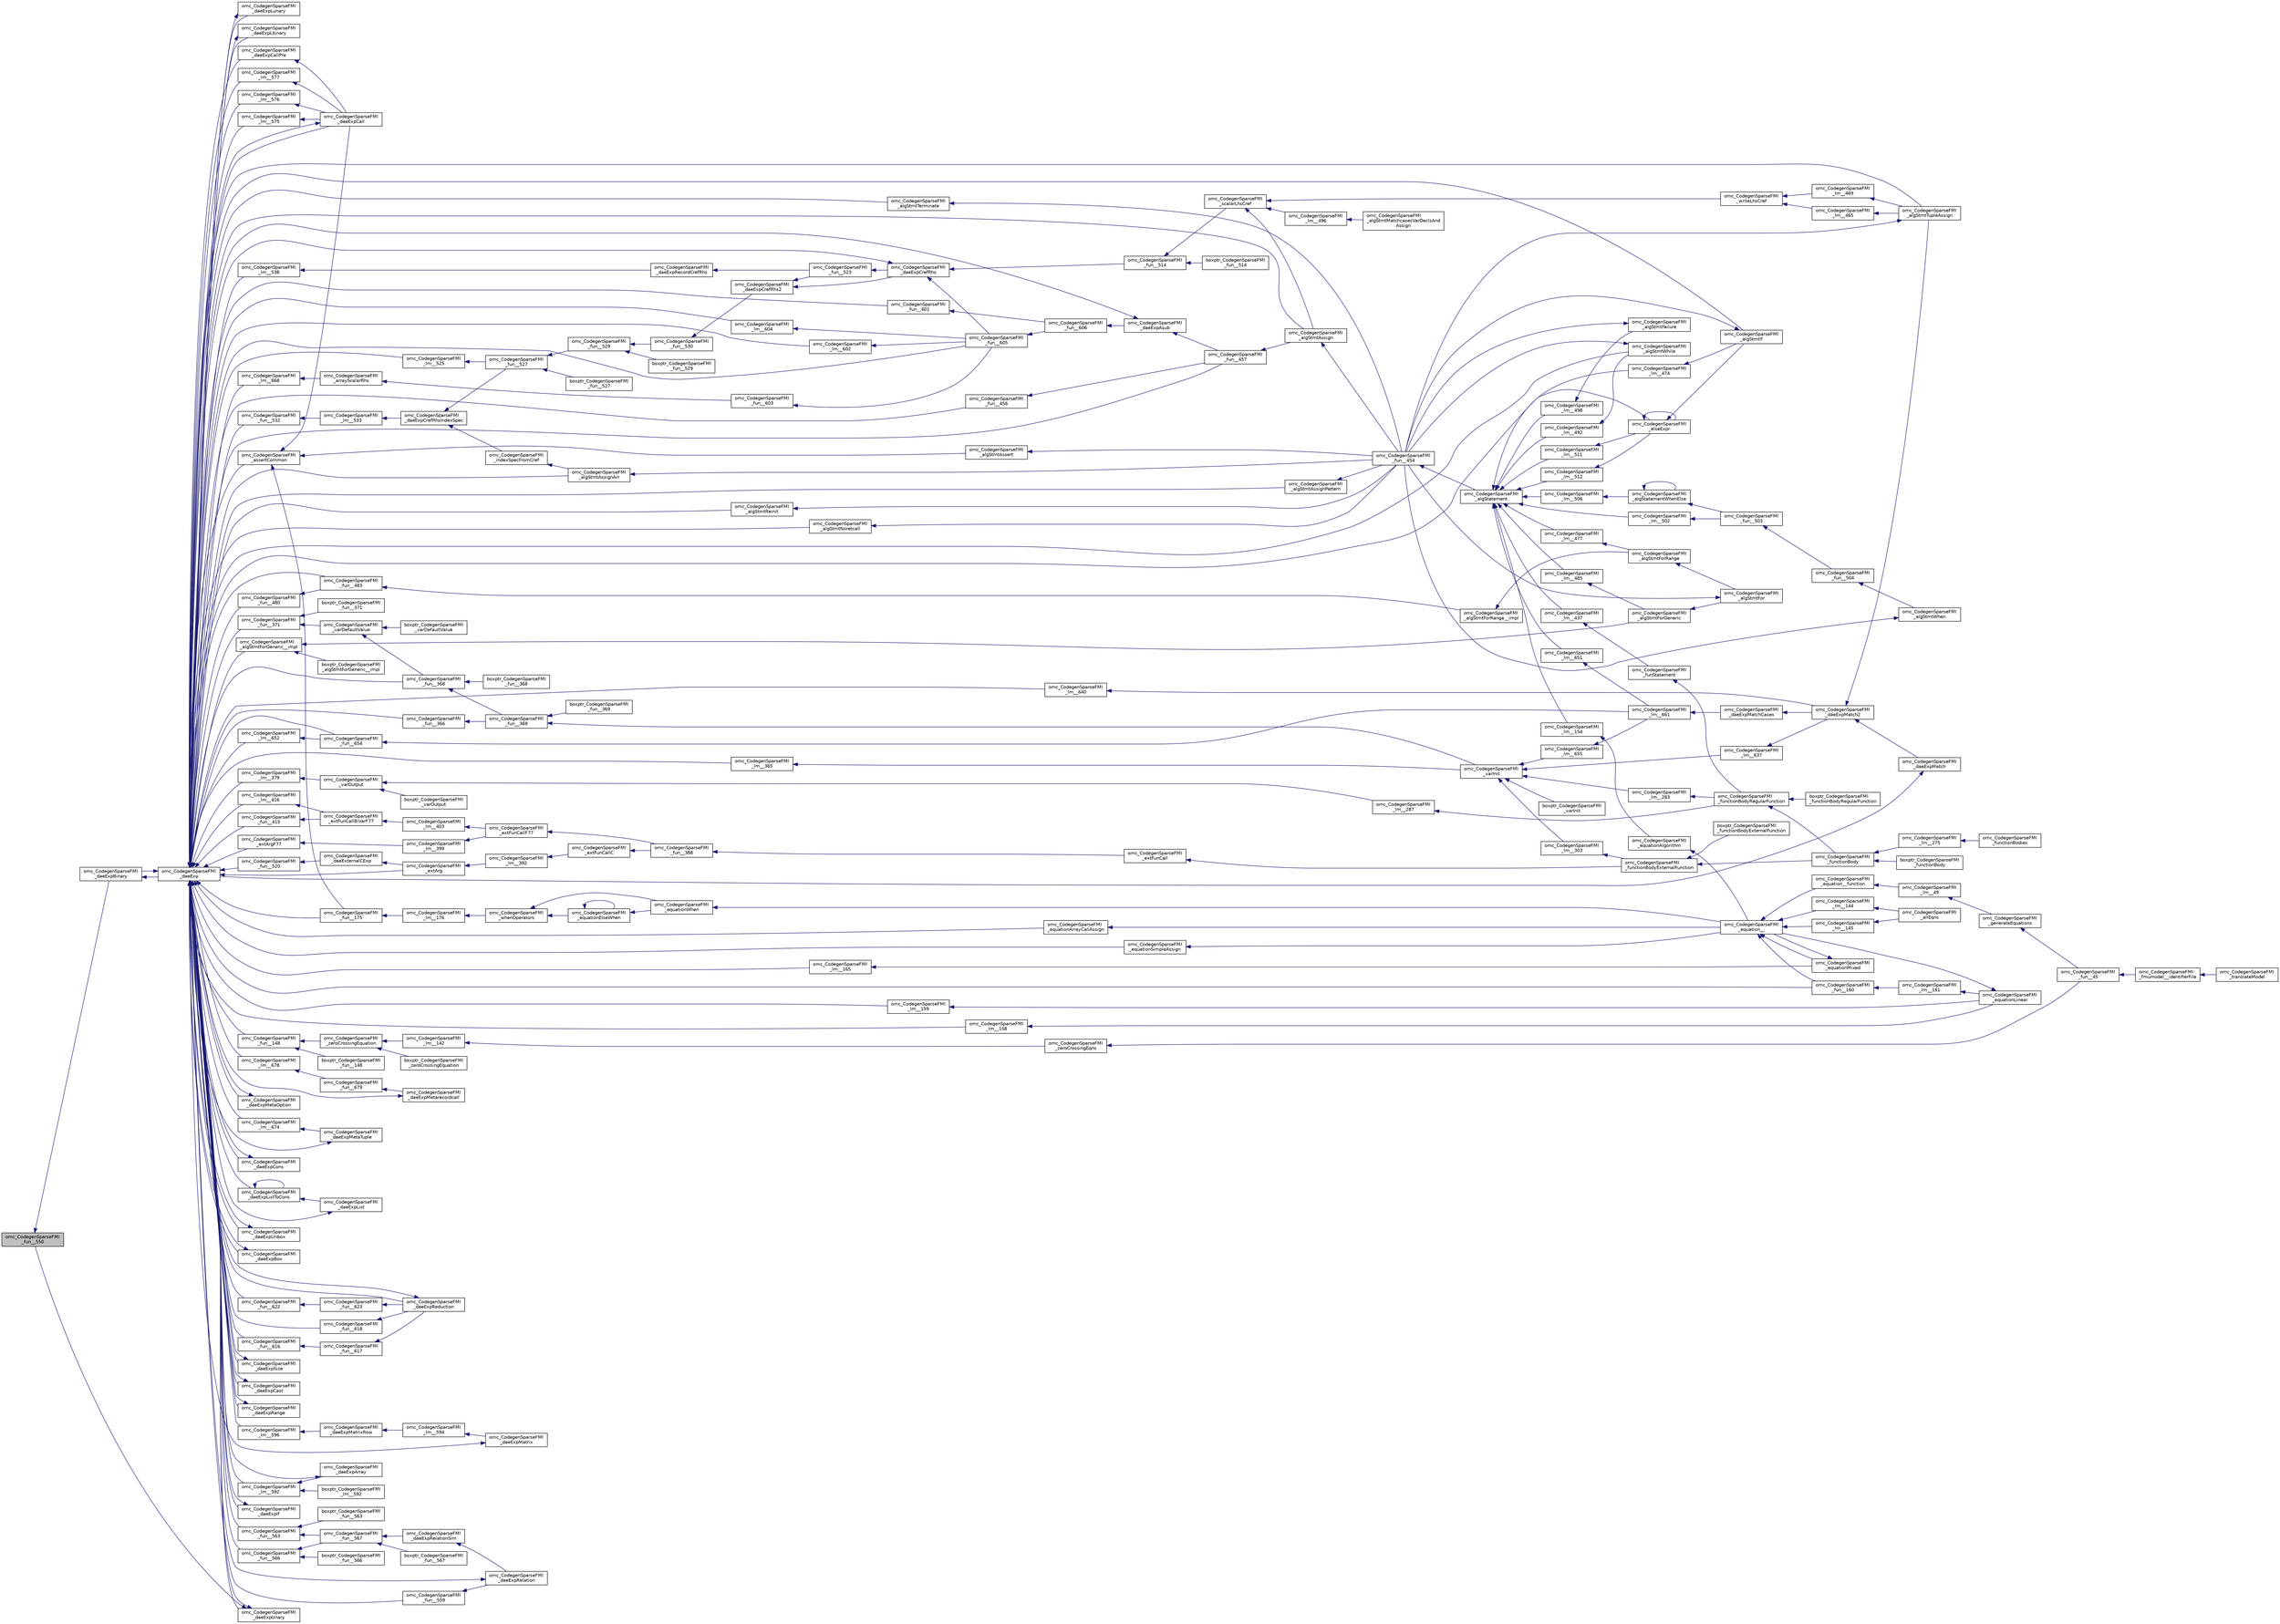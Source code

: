 digraph "omc_CodegenSparseFMI_fun__550"
{
  edge [fontname="Helvetica",fontsize="10",labelfontname="Helvetica",labelfontsize="10"];
  node [fontname="Helvetica",fontsize="10",shape=record];
  rankdir="LR";
  Node130132 [label="omc_CodegenSparseFMI\l_fun__550",height=0.2,width=0.4,color="black", fillcolor="grey75", style="filled", fontcolor="black"];
  Node130132 -> Node130133 [dir="back",color="midnightblue",fontsize="10",style="solid",fontname="Helvetica"];
  Node130133 [label="omc_CodegenSparseFMI\l_daeExpBinary",height=0.2,width=0.4,color="black", fillcolor="white", style="filled",URL="$da/d88/_codegen_sparse_f_m_i_8h.html#a2cb9117735be254ba999294fd9036b86"];
  Node130133 -> Node130134 [dir="back",color="midnightblue",fontsize="10",style="solid",fontname="Helvetica"];
  Node130134 [label="omc_CodegenSparseFMI\l_daeExp",height=0.2,width=0.4,color="black", fillcolor="white", style="filled",URL="$da/d88/_codegen_sparse_f_m_i_8h.html#ab26972f772620810838d527d8554f2ac"];
  Node130134 -> Node130135 [dir="back",color="midnightblue",fontsize="10",style="solid",fontname="Helvetica"];
  Node130135 [label="omc_CodegenSparseFMI\l_assertCommon",height=0.2,width=0.4,color="black", fillcolor="white", style="filled",URL="$da/d88/_codegen_sparse_f_m_i_8h.html#affff73cc747add47129bcbacc2d38f9a"];
  Node130135 -> Node130136 [dir="back",color="midnightblue",fontsize="10",style="solid",fontname="Helvetica"];
  Node130136 [label="omc_CodegenSparseFMI\l_daeExpCall",height=0.2,width=0.4,color="black", fillcolor="white", style="filled",URL="$da/d88/_codegen_sparse_f_m_i_8h.html#a48a7b37bcd95aafb972b82321fa96aac"];
  Node130136 -> Node130134 [dir="back",color="midnightblue",fontsize="10",style="solid",fontname="Helvetica"];
  Node130135 -> Node130137 [dir="back",color="midnightblue",fontsize="10",style="solid",fontname="Helvetica"];
  Node130137 [label="omc_CodegenSparseFMI\l_algStmtAssert",height=0.2,width=0.4,color="black", fillcolor="white", style="filled",URL="$da/d88/_codegen_sparse_f_m_i_8h.html#a6b429ec5152996a5f9279a3ddf6844b0"];
  Node130137 -> Node130138 [dir="back",color="midnightblue",fontsize="10",style="solid",fontname="Helvetica"];
  Node130138 [label="omc_CodegenSparseFMI\l_fun__454",height=0.2,width=0.4,color="black", fillcolor="white", style="filled",URL="$d1/d2e/_codegen_sparse_f_m_i_8c.html#a38506d8a286cdb1703e9653cec496244"];
  Node130138 -> Node130139 [dir="back",color="midnightblue",fontsize="10",style="solid",fontname="Helvetica"];
  Node130139 [label="omc_CodegenSparseFMI\l_algStatement",height=0.2,width=0.4,color="black", fillcolor="white", style="filled",URL="$da/d88/_codegen_sparse_f_m_i_8h.html#a5d1fbf810cfb458410c3f606dd4518d6"];
  Node130139 -> Node130140 [dir="back",color="midnightblue",fontsize="10",style="solid",fontname="Helvetica"];
  Node130140 [label="omc_CodegenSparseFMI\l_lm__651",height=0.2,width=0.4,color="black", fillcolor="white", style="filled",URL="$d1/d2e/_codegen_sparse_f_m_i_8c.html#a4601ee3bb7611f920e2f9c96c21fce8e"];
  Node130140 -> Node130141 [dir="back",color="midnightblue",fontsize="10",style="solid",fontname="Helvetica"];
  Node130141 [label="omc_CodegenSparseFMI\l_lm__661",height=0.2,width=0.4,color="black", fillcolor="white", style="filled",URL="$d1/d2e/_codegen_sparse_f_m_i_8c.html#af15d08c53a5b48667e16622e16e97ec5"];
  Node130141 -> Node130142 [dir="back",color="midnightblue",fontsize="10",style="solid",fontname="Helvetica"];
  Node130142 [label="omc_CodegenSparseFMI\l_daeExpMatchCases",height=0.2,width=0.4,color="black", fillcolor="white", style="filled",URL="$da/d88/_codegen_sparse_f_m_i_8h.html#a67c72be0aaa49a7a85509e1c5ab98b41"];
  Node130142 -> Node130143 [dir="back",color="midnightblue",fontsize="10",style="solid",fontname="Helvetica"];
  Node130143 [label="omc_CodegenSparseFMI\l_daeExpMatch2",height=0.2,width=0.4,color="black", fillcolor="white", style="filled",URL="$da/d88/_codegen_sparse_f_m_i_8h.html#a3d2d85eda4fc6adaf9f0a30a7a870128"];
  Node130143 -> Node130144 [dir="back",color="midnightblue",fontsize="10",style="solid",fontname="Helvetica"];
  Node130144 [label="omc_CodegenSparseFMI\l_daeExpMatch",height=0.2,width=0.4,color="black", fillcolor="white", style="filled",URL="$da/d88/_codegen_sparse_f_m_i_8h.html#a59ba01dc770311168227b0e3a87b1e1d"];
  Node130144 -> Node130134 [dir="back",color="midnightblue",fontsize="10",style="solid",fontname="Helvetica"];
  Node130143 -> Node130145 [dir="back",color="midnightblue",fontsize="10",style="solid",fontname="Helvetica"];
  Node130145 [label="omc_CodegenSparseFMI\l_algStmtTupleAssign",height=0.2,width=0.4,color="black", fillcolor="white", style="filled",URL="$da/d88/_codegen_sparse_f_m_i_8h.html#a97aeb17841cb7160e7635ac180b44c9c"];
  Node130145 -> Node130138 [dir="back",color="midnightblue",fontsize="10",style="solid",fontname="Helvetica"];
  Node130139 -> Node130146 [dir="back",color="midnightblue",fontsize="10",style="solid",fontname="Helvetica"];
  Node130146 [label="omc_CodegenSparseFMI\l_lm__512",height=0.2,width=0.4,color="black", fillcolor="white", style="filled",URL="$d1/d2e/_codegen_sparse_f_m_i_8c.html#af95888dfe83bb5057d8fd4311bb02812"];
  Node130146 -> Node130147 [dir="back",color="midnightblue",fontsize="10",style="solid",fontname="Helvetica"];
  Node130147 [label="omc_CodegenSparseFMI\l_elseExpr",height=0.2,width=0.4,color="black", fillcolor="white", style="filled",URL="$da/d88/_codegen_sparse_f_m_i_8h.html#ae02994b817886c3b7f562e9552fec536"];
  Node130147 -> Node130147 [dir="back",color="midnightblue",fontsize="10",style="solid",fontname="Helvetica"];
  Node130147 -> Node130148 [dir="back",color="midnightblue",fontsize="10",style="solid",fontname="Helvetica"];
  Node130148 [label="omc_CodegenSparseFMI\l_algStmtIf",height=0.2,width=0.4,color="black", fillcolor="white", style="filled",URL="$da/d88/_codegen_sparse_f_m_i_8h.html#aa72b2ef57d1e5ee8a926acad88bf499d"];
  Node130148 -> Node130138 [dir="back",color="midnightblue",fontsize="10",style="solid",fontname="Helvetica"];
  Node130139 -> Node130149 [dir="back",color="midnightblue",fontsize="10",style="solid",fontname="Helvetica"];
  Node130149 [label="omc_CodegenSparseFMI\l_lm__511",height=0.2,width=0.4,color="black", fillcolor="white", style="filled",URL="$d1/d2e/_codegen_sparse_f_m_i_8c.html#ab0773a7f193a1fc208023bda15bcd13e"];
  Node130149 -> Node130147 [dir="back",color="midnightblue",fontsize="10",style="solid",fontname="Helvetica"];
  Node130139 -> Node130150 [dir="back",color="midnightblue",fontsize="10",style="solid",fontname="Helvetica"];
  Node130150 [label="omc_CodegenSparseFMI\l_lm__506",height=0.2,width=0.4,color="black", fillcolor="white", style="filled",URL="$d1/d2e/_codegen_sparse_f_m_i_8c.html#ab9c484cbc52677b6df8e8fb6df621cc0"];
  Node130150 -> Node130151 [dir="back",color="midnightblue",fontsize="10",style="solid",fontname="Helvetica"];
  Node130151 [label="omc_CodegenSparseFMI\l_algStatementWhenElse",height=0.2,width=0.4,color="black", fillcolor="white", style="filled",URL="$da/d88/_codegen_sparse_f_m_i_8h.html#a55c70c95b005ab4e4a668af539875303"];
  Node130151 -> Node130151 [dir="back",color="midnightblue",fontsize="10",style="solid",fontname="Helvetica"];
  Node130151 -> Node130152 [dir="back",color="midnightblue",fontsize="10",style="solid",fontname="Helvetica"];
  Node130152 [label="omc_CodegenSparseFMI\l_fun__503",height=0.2,width=0.4,color="black", fillcolor="white", style="filled",URL="$d1/d2e/_codegen_sparse_f_m_i_8c.html#a2f60622244298e4d41f2a4f51d7b6875"];
  Node130152 -> Node130153 [dir="back",color="midnightblue",fontsize="10",style="solid",fontname="Helvetica"];
  Node130153 [label="omc_CodegenSparseFMI\l_fun__504",height=0.2,width=0.4,color="black", fillcolor="white", style="filled",URL="$d1/d2e/_codegen_sparse_f_m_i_8c.html#a34c708458b1cf12fb6f5f8b4d739cfd1"];
  Node130153 -> Node130154 [dir="back",color="midnightblue",fontsize="10",style="solid",fontname="Helvetica"];
  Node130154 [label="omc_CodegenSparseFMI\l_algStmtWhen",height=0.2,width=0.4,color="black", fillcolor="white", style="filled",URL="$da/d88/_codegen_sparse_f_m_i_8h.html#a1045cff030f158d7beb1890107038b8d"];
  Node130154 -> Node130138 [dir="back",color="midnightblue",fontsize="10",style="solid",fontname="Helvetica"];
  Node130139 -> Node130155 [dir="back",color="midnightblue",fontsize="10",style="solid",fontname="Helvetica"];
  Node130155 [label="omc_CodegenSparseFMI\l_lm__502",height=0.2,width=0.4,color="black", fillcolor="white", style="filled",URL="$d1/d2e/_codegen_sparse_f_m_i_8c.html#a7b108abc44b96cb6c9ed48e243a90fad"];
  Node130155 -> Node130152 [dir="back",color="midnightblue",fontsize="10",style="solid",fontname="Helvetica"];
  Node130139 -> Node130156 [dir="back",color="midnightblue",fontsize="10",style="solid",fontname="Helvetica"];
  Node130156 [label="omc_CodegenSparseFMI\l_lm__498",height=0.2,width=0.4,color="black", fillcolor="white", style="filled",URL="$d1/d2e/_codegen_sparse_f_m_i_8c.html#a9a587324a76d2a404951bc9b392ed5cb"];
  Node130156 -> Node130157 [dir="back",color="midnightblue",fontsize="10",style="solid",fontname="Helvetica"];
  Node130157 [label="omc_CodegenSparseFMI\l_algStmtFailure",height=0.2,width=0.4,color="black", fillcolor="white", style="filled",URL="$da/d88/_codegen_sparse_f_m_i_8h.html#ad11b2d0a665f24fbe809721a52d58392"];
  Node130157 -> Node130138 [dir="back",color="midnightblue",fontsize="10",style="solid",fontname="Helvetica"];
  Node130139 -> Node130158 [dir="back",color="midnightblue",fontsize="10",style="solid",fontname="Helvetica"];
  Node130158 [label="omc_CodegenSparseFMI\l_lm__492",height=0.2,width=0.4,color="black", fillcolor="white", style="filled",URL="$d1/d2e/_codegen_sparse_f_m_i_8c.html#a72ef5dd5785e8cfbae898a4957299174"];
  Node130158 -> Node130159 [dir="back",color="midnightblue",fontsize="10",style="solid",fontname="Helvetica"];
  Node130159 [label="omc_CodegenSparseFMI\l_algStmtWhile",height=0.2,width=0.4,color="black", fillcolor="white", style="filled",URL="$da/d88/_codegen_sparse_f_m_i_8h.html#a737e817657aa616db460e3a97c2e3107"];
  Node130159 -> Node130138 [dir="back",color="midnightblue",fontsize="10",style="solid",fontname="Helvetica"];
  Node130139 -> Node130160 [dir="back",color="midnightblue",fontsize="10",style="solid",fontname="Helvetica"];
  Node130160 [label="omc_CodegenSparseFMI\l_lm__485",height=0.2,width=0.4,color="black", fillcolor="white", style="filled",URL="$d1/d2e/_codegen_sparse_f_m_i_8c.html#aaee69379b676eacca1ab73ffa0291eea"];
  Node130160 -> Node130161 [dir="back",color="midnightblue",fontsize="10",style="solid",fontname="Helvetica"];
  Node130161 [label="omc_CodegenSparseFMI\l_algStmtForGeneric",height=0.2,width=0.4,color="black", fillcolor="white", style="filled",URL="$da/d88/_codegen_sparse_f_m_i_8h.html#a15ee44d2afe47cb6295a4d916b0ca7a1"];
  Node130161 -> Node130162 [dir="back",color="midnightblue",fontsize="10",style="solid",fontname="Helvetica"];
  Node130162 [label="omc_CodegenSparseFMI\l_algStmtFor",height=0.2,width=0.4,color="black", fillcolor="white", style="filled",URL="$da/d88/_codegen_sparse_f_m_i_8h.html#a4a85a211bdd342c5634f687ac8530821"];
  Node130162 -> Node130138 [dir="back",color="midnightblue",fontsize="10",style="solid",fontname="Helvetica"];
  Node130139 -> Node130163 [dir="back",color="midnightblue",fontsize="10",style="solid",fontname="Helvetica"];
  Node130163 [label="omc_CodegenSparseFMI\l_lm__477",height=0.2,width=0.4,color="black", fillcolor="white", style="filled",URL="$d1/d2e/_codegen_sparse_f_m_i_8c.html#a2f9a22c9a97ca26efa4457a52c8310c9"];
  Node130163 -> Node130164 [dir="back",color="midnightblue",fontsize="10",style="solid",fontname="Helvetica"];
  Node130164 [label="omc_CodegenSparseFMI\l_algStmtForRange",height=0.2,width=0.4,color="black", fillcolor="white", style="filled",URL="$da/d88/_codegen_sparse_f_m_i_8h.html#aec1da676936e15ede37d5d7df69bd5d3"];
  Node130164 -> Node130162 [dir="back",color="midnightblue",fontsize="10",style="solid",fontname="Helvetica"];
  Node130139 -> Node130165 [dir="back",color="midnightblue",fontsize="10",style="solid",fontname="Helvetica"];
  Node130165 [label="omc_CodegenSparseFMI\l_lm__474",height=0.2,width=0.4,color="black", fillcolor="white", style="filled",URL="$d1/d2e/_codegen_sparse_f_m_i_8c.html#a39706f1a079b0966689768a75ddc77b3"];
  Node130165 -> Node130148 [dir="back",color="midnightblue",fontsize="10",style="solid",fontname="Helvetica"];
  Node130139 -> Node130166 [dir="back",color="midnightblue",fontsize="10",style="solid",fontname="Helvetica"];
  Node130166 [label="omc_CodegenSparseFMI\l_lm__437",height=0.2,width=0.4,color="black", fillcolor="white", style="filled",URL="$d1/d2e/_codegen_sparse_f_m_i_8c.html#a1bcb8bb8090787c8cfad3cc233eb2cbb"];
  Node130166 -> Node130167 [dir="back",color="midnightblue",fontsize="10",style="solid",fontname="Helvetica"];
  Node130167 [label="omc_CodegenSparseFMI\l_funStatement",height=0.2,width=0.4,color="black", fillcolor="white", style="filled",URL="$da/d88/_codegen_sparse_f_m_i_8h.html#a6011fbd6700693d91a736f67f7cd333a"];
  Node130167 -> Node130168 [dir="back",color="midnightblue",fontsize="10",style="solid",fontname="Helvetica"];
  Node130168 [label="omc_CodegenSparseFMI\l_functionBodyRegularFunction",height=0.2,width=0.4,color="black", fillcolor="white", style="filled",URL="$da/d88/_codegen_sparse_f_m_i_8h.html#a35f588d60d8560ad7c541738fc9bc5d0"];
  Node130168 -> Node130169 [dir="back",color="midnightblue",fontsize="10",style="solid",fontname="Helvetica"];
  Node130169 [label="boxptr_CodegenSparseFMI\l_functionBodyRegularFunction",height=0.2,width=0.4,color="black", fillcolor="white", style="filled",URL="$da/d88/_codegen_sparse_f_m_i_8h.html#ad0cd59d6ca1bf8ab02b015f235daadf1"];
  Node130168 -> Node130170 [dir="back",color="midnightblue",fontsize="10",style="solid",fontname="Helvetica"];
  Node130170 [label="omc_CodegenSparseFMI\l_functionBody",height=0.2,width=0.4,color="black", fillcolor="white", style="filled",URL="$da/d88/_codegen_sparse_f_m_i_8h.html#a8326dd08d50f77b343a0b1e9fdee90d6"];
  Node130170 -> Node130171 [dir="back",color="midnightblue",fontsize="10",style="solid",fontname="Helvetica"];
  Node130171 [label="boxptr_CodegenSparseFMI\l_functionBody",height=0.2,width=0.4,color="black", fillcolor="white", style="filled",URL="$da/d88/_codegen_sparse_f_m_i_8h.html#a1450c37977ff46f0a318f1740d46b3a2"];
  Node130170 -> Node130172 [dir="back",color="midnightblue",fontsize="10",style="solid",fontname="Helvetica"];
  Node130172 [label="omc_CodegenSparseFMI\l_lm__275",height=0.2,width=0.4,color="black", fillcolor="white", style="filled",URL="$d1/d2e/_codegen_sparse_f_m_i_8c.html#afa6f1fb10983410b266344362bafabb7"];
  Node130172 -> Node130173 [dir="back",color="midnightblue",fontsize="10",style="solid",fontname="Helvetica"];
  Node130173 [label="omc_CodegenSparseFMI\l_functionBodies",height=0.2,width=0.4,color="black", fillcolor="white", style="filled",URL="$da/d88/_codegen_sparse_f_m_i_8h.html#ad5d463f801d993e3be31d7c8963771af"];
  Node130139 -> Node130174 [dir="back",color="midnightblue",fontsize="10",style="solid",fontname="Helvetica"];
  Node130174 [label="omc_CodegenSparseFMI\l_lm__154",height=0.2,width=0.4,color="black", fillcolor="white", style="filled",URL="$d1/d2e/_codegen_sparse_f_m_i_8c.html#a1572fc969206bf7560bccaad1883519a"];
  Node130174 -> Node130175 [dir="back",color="midnightblue",fontsize="10",style="solid",fontname="Helvetica"];
  Node130175 [label="omc_CodegenSparseFMI\l_equationAlgorithm",height=0.2,width=0.4,color="black", fillcolor="white", style="filled",URL="$da/d88/_codegen_sparse_f_m_i_8h.html#adc1144a1e01b13d32f1cd272edef769f"];
  Node130175 -> Node130176 [dir="back",color="midnightblue",fontsize="10",style="solid",fontname="Helvetica"];
  Node130176 [label="omc_CodegenSparseFMI\l_equation__",height=0.2,width=0.4,color="black", fillcolor="white", style="filled",URL="$da/d88/_codegen_sparse_f_m_i_8h.html#a99f4c0cb745d02faf3615bcda104a18a"];
  Node130176 -> Node130177 [dir="back",color="midnightblue",fontsize="10",style="solid",fontname="Helvetica"];
  Node130177 [label="omc_CodegenSparseFMI\l_equationMixed",height=0.2,width=0.4,color="black", fillcolor="white", style="filled",URL="$da/d88/_codegen_sparse_f_m_i_8h.html#ac29f9768bd0d77a3e1e85ee8d33113f2"];
  Node130177 -> Node130176 [dir="back",color="midnightblue",fontsize="10",style="solid",fontname="Helvetica"];
  Node130176 -> Node130178 [dir="back",color="midnightblue",fontsize="10",style="solid",fontname="Helvetica"];
  Node130178 [label="omc_CodegenSparseFMI\l_fun__160",height=0.2,width=0.4,color="black", fillcolor="white", style="filled",URL="$d1/d2e/_codegen_sparse_f_m_i_8c.html#ae706b7e1daac9ecce083bb0f153c4537"];
  Node130178 -> Node130179 [dir="back",color="midnightblue",fontsize="10",style="solid",fontname="Helvetica"];
  Node130179 [label="omc_CodegenSparseFMI\l_lm__161",height=0.2,width=0.4,color="black", fillcolor="white", style="filled",URL="$d1/d2e/_codegen_sparse_f_m_i_8c.html#afef10b15667b5fa348e2e5474100a059"];
  Node130179 -> Node130180 [dir="back",color="midnightblue",fontsize="10",style="solid",fontname="Helvetica"];
  Node130180 [label="omc_CodegenSparseFMI\l_equationLinear",height=0.2,width=0.4,color="black", fillcolor="white", style="filled",URL="$da/d88/_codegen_sparse_f_m_i_8h.html#ae8ae758cee8e51f80c69f273ea2dead4"];
  Node130180 -> Node130176 [dir="back",color="midnightblue",fontsize="10",style="solid",fontname="Helvetica"];
  Node130176 -> Node130181 [dir="back",color="midnightblue",fontsize="10",style="solid",fontname="Helvetica"];
  Node130181 [label="omc_CodegenSparseFMI\l_lm__145",height=0.2,width=0.4,color="black", fillcolor="white", style="filled",URL="$d1/d2e/_codegen_sparse_f_m_i_8c.html#a482b9fe4a2cf1170ba37c04cbeeba56b"];
  Node130181 -> Node130182 [dir="back",color="midnightblue",fontsize="10",style="solid",fontname="Helvetica"];
  Node130182 [label="omc_CodegenSparseFMI\l_allEqns",height=0.2,width=0.4,color="black", fillcolor="white", style="filled",URL="$da/d88/_codegen_sparse_f_m_i_8h.html#a94fa0652e8d98e8869394cc988af391b"];
  Node130176 -> Node130183 [dir="back",color="midnightblue",fontsize="10",style="solid",fontname="Helvetica"];
  Node130183 [label="omc_CodegenSparseFMI\l_lm__144",height=0.2,width=0.4,color="black", fillcolor="white", style="filled",URL="$d1/d2e/_codegen_sparse_f_m_i_8c.html#a53bc84287c3730b73c523380ca378dcf"];
  Node130183 -> Node130182 [dir="back",color="midnightblue",fontsize="10",style="solid",fontname="Helvetica"];
  Node130176 -> Node130184 [dir="back",color="midnightblue",fontsize="10",style="solid",fontname="Helvetica"];
  Node130184 [label="omc_CodegenSparseFMI\l_equation__function",height=0.2,width=0.4,color="black", fillcolor="white", style="filled",URL="$da/d88/_codegen_sparse_f_m_i_8h.html#a3b6d78478d2920ade27380933feef664"];
  Node130184 -> Node130185 [dir="back",color="midnightblue",fontsize="10",style="solid",fontname="Helvetica"];
  Node130185 [label="omc_CodegenSparseFMI\l_lm__49",height=0.2,width=0.4,color="black", fillcolor="white", style="filled",URL="$d1/d2e/_codegen_sparse_f_m_i_8c.html#afd950130e5951ce5d9b078504b8e5445"];
  Node130185 -> Node130186 [dir="back",color="midnightblue",fontsize="10",style="solid",fontname="Helvetica"];
  Node130186 [label="omc_CodegenSparseFMI\l_generateEquations",height=0.2,width=0.4,color="black", fillcolor="white", style="filled",URL="$da/d88/_codegen_sparse_f_m_i_8h.html#a944e50c37aa93fa6e9c540a7d9a7f671"];
  Node130186 -> Node130187 [dir="back",color="midnightblue",fontsize="10",style="solid",fontname="Helvetica"];
  Node130187 [label="omc_CodegenSparseFMI\l_fun__45",height=0.2,width=0.4,color="black", fillcolor="white", style="filled",URL="$d1/d2e/_codegen_sparse_f_m_i_8c.html#a33c397eee4567dbaf5269d88f9ea50f2"];
  Node130187 -> Node130188 [dir="back",color="midnightblue",fontsize="10",style="solid",fontname="Helvetica"];
  Node130188 [label="omc_CodegenSparseFMI\l_fmumodel__identifierFile",height=0.2,width=0.4,color="black", fillcolor="white", style="filled",URL="$da/d88/_codegen_sparse_f_m_i_8h.html#a0d704247081fbb1f268bdd5ae5d7f3f3"];
  Node130188 -> Node130189 [dir="back",color="midnightblue",fontsize="10",style="solid",fontname="Helvetica"];
  Node130189 [label="omc_CodegenSparseFMI\l_translateModel",height=0.2,width=0.4,color="black", fillcolor="white", style="filled",URL="$da/d88/_codegen_sparse_f_m_i_8h.html#a6e115544fcae7968ab9fa00a0ea17b1d"];
  Node130135 -> Node130190 [dir="back",color="midnightblue",fontsize="10",style="solid",fontname="Helvetica"];
  Node130190 [label="omc_CodegenSparseFMI\l_fun__175",height=0.2,width=0.4,color="black", fillcolor="white", style="filled",URL="$d1/d2e/_codegen_sparse_f_m_i_8c.html#ae71d3dbce84027f4da25d630128e9f06"];
  Node130190 -> Node130191 [dir="back",color="midnightblue",fontsize="10",style="solid",fontname="Helvetica"];
  Node130191 [label="omc_CodegenSparseFMI\l_lm__176",height=0.2,width=0.4,color="black", fillcolor="white", style="filled",URL="$d1/d2e/_codegen_sparse_f_m_i_8c.html#a3aab67e796da3718ac21ae4e0b10522b"];
  Node130191 -> Node130192 [dir="back",color="midnightblue",fontsize="10",style="solid",fontname="Helvetica"];
  Node130192 [label="omc_CodegenSparseFMI\l_whenOperators",height=0.2,width=0.4,color="black", fillcolor="white", style="filled",URL="$da/d88/_codegen_sparse_f_m_i_8h.html#aaa56a6cbe937c9e43604fbefcddc43d4"];
  Node130192 -> Node130193 [dir="back",color="midnightblue",fontsize="10",style="solid",fontname="Helvetica"];
  Node130193 [label="omc_CodegenSparseFMI\l_equationElseWhen",height=0.2,width=0.4,color="black", fillcolor="white", style="filled",URL="$da/d88/_codegen_sparse_f_m_i_8h.html#a9252f94be6a8d4db5d542a2a30867d21"];
  Node130193 -> Node130193 [dir="back",color="midnightblue",fontsize="10",style="solid",fontname="Helvetica"];
  Node130193 -> Node130194 [dir="back",color="midnightblue",fontsize="10",style="solid",fontname="Helvetica"];
  Node130194 [label="omc_CodegenSparseFMI\l_equationWhen",height=0.2,width=0.4,color="black", fillcolor="white", style="filled",URL="$da/d88/_codegen_sparse_f_m_i_8h.html#a182b50d619540de019adbeb9053f85d2"];
  Node130194 -> Node130176 [dir="back",color="midnightblue",fontsize="10",style="solid",fontname="Helvetica"];
  Node130192 -> Node130194 [dir="back",color="midnightblue",fontsize="10",style="solid",fontname="Helvetica"];
  Node130134 -> Node130195 [dir="back",color="midnightblue",fontsize="10",style="solid",fontname="Helvetica"];
  Node130195 [label="omc_CodegenSparseFMI\l_algStmtAssignPattern",height=0.2,width=0.4,color="black", fillcolor="white", style="filled",URL="$da/d88/_codegen_sparse_f_m_i_8h.html#aa769cf6a279946c8484ba60efafa1bc7"];
  Node130195 -> Node130138 [dir="back",color="midnightblue",fontsize="10",style="solid",fontname="Helvetica"];
  Node130134 -> Node130196 [dir="back",color="midnightblue",fontsize="10",style="solid",fontname="Helvetica"];
  Node130196 [label="omc_CodegenSparseFMI\l_lm__678",height=0.2,width=0.4,color="black", fillcolor="white", style="filled",URL="$d1/d2e/_codegen_sparse_f_m_i_8c.html#a128c47290974b3ffbcea043e82979943"];
  Node130196 -> Node130197 [dir="back",color="midnightblue",fontsize="10",style="solid",fontname="Helvetica"];
  Node130197 [label="omc_CodegenSparseFMI\l_fun__679",height=0.2,width=0.4,color="black", fillcolor="white", style="filled",URL="$d1/d2e/_codegen_sparse_f_m_i_8c.html#a2365ba198f39b872daa06cc5d23c6252"];
  Node130197 -> Node130198 [dir="back",color="midnightblue",fontsize="10",style="solid",fontname="Helvetica"];
  Node130198 [label="omc_CodegenSparseFMI\l_daeExpMetarecordcall",height=0.2,width=0.4,color="black", fillcolor="white", style="filled",URL="$da/d88/_codegen_sparse_f_m_i_8h.html#af4d3cdaeb7380d8a65146e12030c5c0e"];
  Node130198 -> Node130134 [dir="back",color="midnightblue",fontsize="10",style="solid",fontname="Helvetica"];
  Node130134 -> Node130199 [dir="back",color="midnightblue",fontsize="10",style="solid",fontname="Helvetica"];
  Node130199 [label="omc_CodegenSparseFMI\l_daeExpMetaOption",height=0.2,width=0.4,color="black", fillcolor="white", style="filled",URL="$da/d88/_codegen_sparse_f_m_i_8h.html#ae536b39241762561555271004c37440e"];
  Node130199 -> Node130134 [dir="back",color="midnightblue",fontsize="10",style="solid",fontname="Helvetica"];
  Node130134 -> Node130200 [dir="back",color="midnightblue",fontsize="10",style="solid",fontname="Helvetica"];
  Node130200 [label="omc_CodegenSparseFMI\l_lm__674",height=0.2,width=0.4,color="black", fillcolor="white", style="filled",URL="$d1/d2e/_codegen_sparse_f_m_i_8c.html#ad52f1b672015908228e495a9b9ff40ca"];
  Node130200 -> Node130201 [dir="back",color="midnightblue",fontsize="10",style="solid",fontname="Helvetica"];
  Node130201 [label="omc_CodegenSparseFMI\l_daeExpMetaTuple",height=0.2,width=0.4,color="black", fillcolor="white", style="filled",URL="$da/d88/_codegen_sparse_f_m_i_8h.html#a37dab4d4c7bc7fd838505c060a8b9049"];
  Node130201 -> Node130134 [dir="back",color="midnightblue",fontsize="10",style="solid",fontname="Helvetica"];
  Node130134 -> Node130202 [dir="back",color="midnightblue",fontsize="10",style="solid",fontname="Helvetica"];
  Node130202 [label="omc_CodegenSparseFMI\l_daeExpCons",height=0.2,width=0.4,color="black", fillcolor="white", style="filled",URL="$da/d88/_codegen_sparse_f_m_i_8h.html#ab881b9f7dbddb69fe91bb74c9c5c54c1"];
  Node130202 -> Node130134 [dir="back",color="midnightblue",fontsize="10",style="solid",fontname="Helvetica"];
  Node130134 -> Node130203 [dir="back",color="midnightblue",fontsize="10",style="solid",fontname="Helvetica"];
  Node130203 [label="omc_CodegenSparseFMI\l_daeExpListToCons",height=0.2,width=0.4,color="black", fillcolor="white", style="filled",URL="$da/d88/_codegen_sparse_f_m_i_8h.html#a1d1ae6cb82e69292e58b8c65e002ea55"];
  Node130203 -> Node130203 [dir="back",color="midnightblue",fontsize="10",style="solid",fontname="Helvetica"];
  Node130203 -> Node130204 [dir="back",color="midnightblue",fontsize="10",style="solid",fontname="Helvetica"];
  Node130204 [label="omc_CodegenSparseFMI\l_daeExpList",height=0.2,width=0.4,color="black", fillcolor="white", style="filled",URL="$da/d88/_codegen_sparse_f_m_i_8h.html#a2f666b582c610d5c8b23988ecba9664b"];
  Node130204 -> Node130134 [dir="back",color="midnightblue",fontsize="10",style="solid",fontname="Helvetica"];
  Node130134 -> Node130205 [dir="back",color="midnightblue",fontsize="10",style="solid",fontname="Helvetica"];
  Node130205 [label="omc_CodegenSparseFMI\l_lm__668",height=0.2,width=0.4,color="black", fillcolor="white", style="filled",URL="$d1/d2e/_codegen_sparse_f_m_i_8c.html#a76351725b41da0af498aadf54b92c275"];
  Node130205 -> Node130206 [dir="back",color="midnightblue",fontsize="10",style="solid",fontname="Helvetica"];
  Node130206 [label="omc_CodegenSparseFMI\l_arrayScalarRhs",height=0.2,width=0.4,color="black", fillcolor="white", style="filled",URL="$da/d88/_codegen_sparse_f_m_i_8h.html#ab4de96fd8fb5647ef325ca122a4753f3"];
  Node130206 -> Node130207 [dir="back",color="midnightblue",fontsize="10",style="solid",fontname="Helvetica"];
  Node130207 [label="omc_CodegenSparseFMI\l_fun__603",height=0.2,width=0.4,color="black", fillcolor="white", style="filled",URL="$d1/d2e/_codegen_sparse_f_m_i_8c.html#adbd2857da6df0e479b3bd77c5b7a8f7d"];
  Node130207 -> Node130208 [dir="back",color="midnightblue",fontsize="10",style="solid",fontname="Helvetica"];
  Node130208 [label="omc_CodegenSparseFMI\l_fun__605",height=0.2,width=0.4,color="black", fillcolor="white", style="filled",URL="$d1/d2e/_codegen_sparse_f_m_i_8c.html#a9bd0f333ed74be93d8bd6468cde56736"];
  Node130208 -> Node130209 [dir="back",color="midnightblue",fontsize="10",style="solid",fontname="Helvetica"];
  Node130209 [label="omc_CodegenSparseFMI\l_fun__606",height=0.2,width=0.4,color="black", fillcolor="white", style="filled",URL="$d1/d2e/_codegen_sparse_f_m_i_8c.html#a57e7ee8cc6cf0e5de142a92a92caf6d0"];
  Node130209 -> Node130210 [dir="back",color="midnightblue",fontsize="10",style="solid",fontname="Helvetica"];
  Node130210 [label="omc_CodegenSparseFMI\l_daeExpAsub",height=0.2,width=0.4,color="black", fillcolor="white", style="filled",URL="$da/d88/_codegen_sparse_f_m_i_8h.html#ab042430b0f630bd548c9122206a41a76"];
  Node130210 -> Node130134 [dir="back",color="midnightblue",fontsize="10",style="solid",fontname="Helvetica"];
  Node130210 -> Node130211 [dir="back",color="midnightblue",fontsize="10",style="solid",fontname="Helvetica"];
  Node130211 [label="omc_CodegenSparseFMI\l_fun__457",height=0.2,width=0.4,color="black", fillcolor="white", style="filled",URL="$d1/d2e/_codegen_sparse_f_m_i_8c.html#a9a66843f2c8f85ed8a0e89829eadf41b"];
  Node130211 -> Node130212 [dir="back",color="midnightblue",fontsize="10",style="solid",fontname="Helvetica"];
  Node130212 [label="omc_CodegenSparseFMI\l_algStmtAssign",height=0.2,width=0.4,color="black", fillcolor="white", style="filled",URL="$da/d88/_codegen_sparse_f_m_i_8h.html#a1c3cbb22c2453d6b93e5a19e87126639"];
  Node130212 -> Node130138 [dir="back",color="midnightblue",fontsize="10",style="solid",fontname="Helvetica"];
  Node130134 -> Node130213 [dir="back",color="midnightblue",fontsize="10",style="solid",fontname="Helvetica"];
  Node130213 [label="omc_CodegenSparseFMI\l_daeExpUnbox",height=0.2,width=0.4,color="black", fillcolor="white", style="filled",URL="$da/d88/_codegen_sparse_f_m_i_8h.html#ad8a93ec5bfec6454d268e95a82bf96b8"];
  Node130213 -> Node130134 [dir="back",color="midnightblue",fontsize="10",style="solid",fontname="Helvetica"];
  Node130134 -> Node130214 [dir="back",color="midnightblue",fontsize="10",style="solid",fontname="Helvetica"];
  Node130214 [label="omc_CodegenSparseFMI\l_daeExpBox",height=0.2,width=0.4,color="black", fillcolor="white", style="filled",URL="$da/d88/_codegen_sparse_f_m_i_8h.html#a39dc1615a535b01d20db9b87fc607d3c"];
  Node130214 -> Node130134 [dir="back",color="midnightblue",fontsize="10",style="solid",fontname="Helvetica"];
  Node130134 -> Node130215 [dir="back",color="midnightblue",fontsize="10",style="solid",fontname="Helvetica"];
  Node130215 [label="omc_CodegenSparseFMI\l_fun__654",height=0.2,width=0.4,color="black", fillcolor="white", style="filled",URL="$d1/d2e/_codegen_sparse_f_m_i_8c.html#a779418d021f2bf6e5e05257271d6512f"];
  Node130215 -> Node130141 [dir="back",color="midnightblue",fontsize="10",style="solid",fontname="Helvetica"];
  Node130134 -> Node130216 [dir="back",color="midnightblue",fontsize="10",style="solid",fontname="Helvetica"];
  Node130216 [label="omc_CodegenSparseFMI\l_lm__652",height=0.2,width=0.4,color="black", fillcolor="white", style="filled",URL="$d1/d2e/_codegen_sparse_f_m_i_8c.html#afb77daba20dc13d99f8916228d277ad2"];
  Node130216 -> Node130215 [dir="back",color="midnightblue",fontsize="10",style="solid",fontname="Helvetica"];
  Node130134 -> Node130217 [dir="back",color="midnightblue",fontsize="10",style="solid",fontname="Helvetica"];
  Node130217 [label="omc_CodegenSparseFMI\l_lm__640",height=0.2,width=0.4,color="black", fillcolor="white", style="filled",URL="$d1/d2e/_codegen_sparse_f_m_i_8c.html#ab7ae5141c274871c57b0fb912e7ddaf7"];
  Node130217 -> Node130143 [dir="back",color="midnightblue",fontsize="10",style="solid",fontname="Helvetica"];
  Node130134 -> Node130218 [dir="back",color="midnightblue",fontsize="10",style="solid",fontname="Helvetica"];
  Node130218 [label="omc_CodegenSparseFMI\l_daeExpReduction",height=0.2,width=0.4,color="black", fillcolor="white", style="filled",URL="$da/d88/_codegen_sparse_f_m_i_8h.html#a215e1cfa638090eb2c87b8d31be99cf0"];
  Node130218 -> Node130134 [dir="back",color="midnightblue",fontsize="10",style="solid",fontname="Helvetica"];
  Node130134 -> Node130219 [dir="back",color="midnightblue",fontsize="10",style="solid",fontname="Helvetica"];
  Node130219 [label="omc_CodegenSparseFMI\l_fun__622",height=0.2,width=0.4,color="black", fillcolor="white", style="filled",URL="$d1/d2e/_codegen_sparse_f_m_i_8c.html#ae5c95b0ba06e68ed18a5d60da4cda046"];
  Node130219 -> Node130220 [dir="back",color="midnightblue",fontsize="10",style="solid",fontname="Helvetica"];
  Node130220 [label="omc_CodegenSparseFMI\l_fun__623",height=0.2,width=0.4,color="black", fillcolor="white", style="filled",URL="$d1/d2e/_codegen_sparse_f_m_i_8c.html#ad252a6b0c4628a8f587fbfdf6b702226"];
  Node130220 -> Node130218 [dir="back",color="midnightblue",fontsize="10",style="solid",fontname="Helvetica"];
  Node130134 -> Node130221 [dir="back",color="midnightblue",fontsize="10",style="solid",fontname="Helvetica"];
  Node130221 [label="omc_CodegenSparseFMI\l_fun__618",height=0.2,width=0.4,color="black", fillcolor="white", style="filled",URL="$d1/d2e/_codegen_sparse_f_m_i_8c.html#a6b9efcf5bb1e83e9d6d64821e5b15530"];
  Node130221 -> Node130218 [dir="back",color="midnightblue",fontsize="10",style="solid",fontname="Helvetica"];
  Node130134 -> Node130222 [dir="back",color="midnightblue",fontsize="10",style="solid",fontname="Helvetica"];
  Node130222 [label="omc_CodegenSparseFMI\l_fun__616",height=0.2,width=0.4,color="black", fillcolor="white", style="filled",URL="$d1/d2e/_codegen_sparse_f_m_i_8c.html#a635859e8c511453505953fab612853b3"];
  Node130222 -> Node130223 [dir="back",color="midnightblue",fontsize="10",style="solid",fontname="Helvetica"];
  Node130223 [label="omc_CodegenSparseFMI\l_fun__617",height=0.2,width=0.4,color="black", fillcolor="white", style="filled",URL="$d1/d2e/_codegen_sparse_f_m_i_8c.html#aa08069808fe588458678d9549eb3b245"];
  Node130223 -> Node130218 [dir="back",color="midnightblue",fontsize="10",style="solid",fontname="Helvetica"];
  Node130134 -> Node130224 [dir="back",color="midnightblue",fontsize="10",style="solid",fontname="Helvetica"];
  Node130224 [label="omc_CodegenSparseFMI\l_daeExpSize",height=0.2,width=0.4,color="black", fillcolor="white", style="filled",URL="$da/d88/_codegen_sparse_f_m_i_8h.html#a65806134dc2b86c56ad13bd542641799"];
  Node130224 -> Node130134 [dir="back",color="midnightblue",fontsize="10",style="solid",fontname="Helvetica"];
  Node130134 -> Node130225 [dir="back",color="midnightblue",fontsize="10",style="solid",fontname="Helvetica"];
  Node130225 [label="omc_CodegenSparseFMI\l_daeExpCallPre",height=0.2,width=0.4,color="black", fillcolor="white", style="filled",URL="$da/d88/_codegen_sparse_f_m_i_8h.html#a14fa316eb180ca150badd71a2b426953"];
  Node130225 -> Node130136 [dir="back",color="midnightblue",fontsize="10",style="solid",fontname="Helvetica"];
  Node130134 -> Node130208 [dir="back",color="midnightblue",fontsize="10",style="solid",fontname="Helvetica"];
  Node130134 -> Node130226 [dir="back",color="midnightblue",fontsize="10",style="solid",fontname="Helvetica"];
  Node130226 [label="omc_CodegenSparseFMI\l_lm__604",height=0.2,width=0.4,color="black", fillcolor="white", style="filled",URL="$d1/d2e/_codegen_sparse_f_m_i_8c.html#a1ea19ba89eb6b92706330d280b4a28c4"];
  Node130226 -> Node130208 [dir="back",color="midnightblue",fontsize="10",style="solid",fontname="Helvetica"];
  Node130134 -> Node130227 [dir="back",color="midnightblue",fontsize="10",style="solid",fontname="Helvetica"];
  Node130227 [label="omc_CodegenSparseFMI\l_lm__602",height=0.2,width=0.4,color="black", fillcolor="white", style="filled",URL="$d1/d2e/_codegen_sparse_f_m_i_8c.html#a033ed9fe3cb36fea59e62007c6a4d090"];
  Node130227 -> Node130208 [dir="back",color="midnightblue",fontsize="10",style="solid",fontname="Helvetica"];
  Node130134 -> Node130228 [dir="back",color="midnightblue",fontsize="10",style="solid",fontname="Helvetica"];
  Node130228 [label="omc_CodegenSparseFMI\l_fun__601",height=0.2,width=0.4,color="black", fillcolor="white", style="filled",URL="$d1/d2e/_codegen_sparse_f_m_i_8c.html#a7e7064f5d085e776607bd7e91ba97557"];
  Node130228 -> Node130209 [dir="back",color="midnightblue",fontsize="10",style="solid",fontname="Helvetica"];
  Node130134 -> Node130229 [dir="back",color="midnightblue",fontsize="10",style="solid",fontname="Helvetica"];
  Node130229 [label="omc_CodegenSparseFMI\l_daeExpCast",height=0.2,width=0.4,color="black", fillcolor="white", style="filled",URL="$da/d88/_codegen_sparse_f_m_i_8h.html#a4925df985f63c7b864fc53ff465f925e"];
  Node130229 -> Node130134 [dir="back",color="midnightblue",fontsize="10",style="solid",fontname="Helvetica"];
  Node130134 -> Node130230 [dir="back",color="midnightblue",fontsize="10",style="solid",fontname="Helvetica"];
  Node130230 [label="omc_CodegenSparseFMI\l_daeExpRange",height=0.2,width=0.4,color="black", fillcolor="white", style="filled",URL="$da/d88/_codegen_sparse_f_m_i_8h.html#ab06fb091af14bb2ea0472c05fb26c075"];
  Node130230 -> Node130134 [dir="back",color="midnightblue",fontsize="10",style="solid",fontname="Helvetica"];
  Node130134 -> Node130231 [dir="back",color="midnightblue",fontsize="10",style="solid",fontname="Helvetica"];
  Node130231 [label="omc_CodegenSparseFMI\l_lm__596",height=0.2,width=0.4,color="black", fillcolor="white", style="filled",URL="$d1/d2e/_codegen_sparse_f_m_i_8c.html#a14d5df57654fa55b92d5aff9036ec0ab"];
  Node130231 -> Node130232 [dir="back",color="midnightblue",fontsize="10",style="solid",fontname="Helvetica"];
  Node130232 [label="omc_CodegenSparseFMI\l_daeExpMatrixRow",height=0.2,width=0.4,color="black", fillcolor="white", style="filled",URL="$da/d88/_codegen_sparse_f_m_i_8h.html#aaa8e0e4a311cbf73da7a14c47f4570ac"];
  Node130232 -> Node130233 [dir="back",color="midnightblue",fontsize="10",style="solid",fontname="Helvetica"];
  Node130233 [label="omc_CodegenSparseFMI\l_lm__594",height=0.2,width=0.4,color="black", fillcolor="white", style="filled",URL="$d1/d2e/_codegen_sparse_f_m_i_8c.html#a6851ce9fae595fa7b523b79ce247f9ea"];
  Node130233 -> Node130234 [dir="back",color="midnightblue",fontsize="10",style="solid",fontname="Helvetica"];
  Node130234 [label="omc_CodegenSparseFMI\l_daeExpMatrix",height=0.2,width=0.4,color="black", fillcolor="white", style="filled",URL="$da/d88/_codegen_sparse_f_m_i_8h.html#a6f74e3aeec53ec03a5f219a12576dca4"];
  Node130234 -> Node130134 [dir="back",color="midnightblue",fontsize="10",style="solid",fontname="Helvetica"];
  Node130134 -> Node130235 [dir="back",color="midnightblue",fontsize="10",style="solid",fontname="Helvetica"];
  Node130235 [label="omc_CodegenSparseFMI\l_lm__592",height=0.2,width=0.4,color="black", fillcolor="white", style="filled",URL="$d1/d2e/_codegen_sparse_f_m_i_8c.html#a2e9ed496758b97468e8f6941914f675c"];
  Node130235 -> Node130236 [dir="back",color="midnightblue",fontsize="10",style="solid",fontname="Helvetica"];
  Node130236 [label="omc_CodegenSparseFMI\l_daeExpArray",height=0.2,width=0.4,color="black", fillcolor="white", style="filled",URL="$da/d88/_codegen_sparse_f_m_i_8h.html#a88f664ab98fd5d6d05ad0e1958fa159f"];
  Node130236 -> Node130134 [dir="back",color="midnightblue",fontsize="10",style="solid",fontname="Helvetica"];
  Node130235 -> Node130237 [dir="back",color="midnightblue",fontsize="10",style="solid",fontname="Helvetica"];
  Node130237 [label="boxptr_CodegenSparseFMI\l_lm__592",height=0.2,width=0.4,color="black", fillcolor="white", style="filled",URL="$d1/d2e/_codegen_sparse_f_m_i_8c.html#a14367956a97e5e5449a9ee418310e77f"];
  Node130134 -> Node130136 [dir="back",color="midnightblue",fontsize="10",style="solid",fontname="Helvetica"];
  Node130134 -> Node130238 [dir="back",color="midnightblue",fontsize="10",style="solid",fontname="Helvetica"];
  Node130238 [label="omc_CodegenSparseFMI\l_lm__577",height=0.2,width=0.4,color="black", fillcolor="white", style="filled",URL="$d1/d2e/_codegen_sparse_f_m_i_8c.html#aa4835158f163790c1f9e865fa1b20423"];
  Node130238 -> Node130136 [dir="back",color="midnightblue",fontsize="10",style="solid",fontname="Helvetica"];
  Node130134 -> Node130239 [dir="back",color="midnightblue",fontsize="10",style="solid",fontname="Helvetica"];
  Node130239 [label="omc_CodegenSparseFMI\l_lm__576",height=0.2,width=0.4,color="black", fillcolor="white", style="filled",URL="$d1/d2e/_codegen_sparse_f_m_i_8c.html#a40ec6104238226b95ab6a66b9cfeebaf"];
  Node130239 -> Node130136 [dir="back",color="midnightblue",fontsize="10",style="solid",fontname="Helvetica"];
  Node130134 -> Node130240 [dir="back",color="midnightblue",fontsize="10",style="solid",fontname="Helvetica"];
  Node130240 [label="omc_CodegenSparseFMI\l_lm__575",height=0.2,width=0.4,color="black", fillcolor="white", style="filled",URL="$d1/d2e/_codegen_sparse_f_m_i_8c.html#a88ecf3a6232cff443bc5d54993d50fc8"];
  Node130240 -> Node130136 [dir="back",color="midnightblue",fontsize="10",style="solid",fontname="Helvetica"];
  Node130134 -> Node130241 [dir="back",color="midnightblue",fontsize="10",style="solid",fontname="Helvetica"];
  Node130241 [label="omc_CodegenSparseFMI\l_daeExpIf",height=0.2,width=0.4,color="black", fillcolor="white", style="filled",URL="$da/d88/_codegen_sparse_f_m_i_8h.html#adab7f987725ccb3a03744e1de01d4c79"];
  Node130241 -> Node130134 [dir="back",color="midnightblue",fontsize="10",style="solid",fontname="Helvetica"];
  Node130134 -> Node130242 [dir="back",color="midnightblue",fontsize="10",style="solid",fontname="Helvetica"];
  Node130242 [label="omc_CodegenSparseFMI\l_fun__566",height=0.2,width=0.4,color="black", fillcolor="white", style="filled",URL="$d1/d2e/_codegen_sparse_f_m_i_8c.html#ad34858a04dcb80cd422869b85ac7c18d"];
  Node130242 -> Node130243 [dir="back",color="midnightblue",fontsize="10",style="solid",fontname="Helvetica"];
  Node130243 [label="omc_CodegenSparseFMI\l_fun__567",height=0.2,width=0.4,color="black", fillcolor="white", style="filled",URL="$d1/d2e/_codegen_sparse_f_m_i_8c.html#aef7d2649f8ac06f68ee746f6547d3e38"];
  Node130243 -> Node130244 [dir="back",color="midnightblue",fontsize="10",style="solid",fontname="Helvetica"];
  Node130244 [label="omc_CodegenSparseFMI\l_daeExpRelationSim",height=0.2,width=0.4,color="black", fillcolor="white", style="filled",URL="$da/d88/_codegen_sparse_f_m_i_8h.html#af7a4eaffacd2294a72d4d75d8c1c750d"];
  Node130244 -> Node130245 [dir="back",color="midnightblue",fontsize="10",style="solid",fontname="Helvetica"];
  Node130245 [label="omc_CodegenSparseFMI\l_daeExpRelation",height=0.2,width=0.4,color="black", fillcolor="white", style="filled",URL="$da/d88/_codegen_sparse_f_m_i_8h.html#af5c266092524f9c43b3e5ed60bde1598"];
  Node130245 -> Node130134 [dir="back",color="midnightblue",fontsize="10",style="solid",fontname="Helvetica"];
  Node130243 -> Node130246 [dir="back",color="midnightblue",fontsize="10",style="solid",fontname="Helvetica"];
  Node130246 [label="boxptr_CodegenSparseFMI\l_fun__567",height=0.2,width=0.4,color="black", fillcolor="white", style="filled",URL="$d1/d2e/_codegen_sparse_f_m_i_8c.html#a4dc4b62519efd3816c40fd491aaa13b0"];
  Node130242 -> Node130247 [dir="back",color="midnightblue",fontsize="10",style="solid",fontname="Helvetica"];
  Node130247 [label="boxptr_CodegenSparseFMI\l_fun__566",height=0.2,width=0.4,color="black", fillcolor="white", style="filled",URL="$d1/d2e/_codegen_sparse_f_m_i_8c.html#a3c4a6d6041e14096e6ab87ed411992ba"];
  Node130134 -> Node130248 [dir="back",color="midnightblue",fontsize="10",style="solid",fontname="Helvetica"];
  Node130248 [label="omc_CodegenSparseFMI\l_fun__563",height=0.2,width=0.4,color="black", fillcolor="white", style="filled",URL="$d1/d2e/_codegen_sparse_f_m_i_8c.html#a299b039f830fdd036c59be5072bb62f8"];
  Node130248 -> Node130243 [dir="back",color="midnightblue",fontsize="10",style="solid",fontname="Helvetica"];
  Node130248 -> Node130249 [dir="back",color="midnightblue",fontsize="10",style="solid",fontname="Helvetica"];
  Node130249 [label="boxptr_CodegenSparseFMI\l_fun__563",height=0.2,width=0.4,color="black", fillcolor="white", style="filled",URL="$d1/d2e/_codegen_sparse_f_m_i_8c.html#ab0129ca19779d8146bf4ef226594e5d6"];
  Node130134 -> Node130250 [dir="back",color="midnightblue",fontsize="10",style="solid",fontname="Helvetica"];
  Node130250 [label="omc_CodegenSparseFMI\l_fun__559",height=0.2,width=0.4,color="black", fillcolor="white", style="filled",URL="$d1/d2e/_codegen_sparse_f_m_i_8c.html#a5dbc7fcb9ca1752d28d85113c0e18957"];
  Node130250 -> Node130245 [dir="back",color="midnightblue",fontsize="10",style="solid",fontname="Helvetica"];
  Node130134 -> Node130251 [dir="back",color="midnightblue",fontsize="10",style="solid",fontname="Helvetica"];
  Node130251 [label="omc_CodegenSparseFMI\l_daeExpLunary",height=0.2,width=0.4,color="black", fillcolor="white", style="filled",URL="$da/d88/_codegen_sparse_f_m_i_8h.html#a2aa1a5d377bfb468965ccc50a6f50cb6"];
  Node130251 -> Node130134 [dir="back",color="midnightblue",fontsize="10",style="solid",fontname="Helvetica"];
  Node130134 -> Node130252 [dir="back",color="midnightblue",fontsize="10",style="solid",fontname="Helvetica"];
  Node130252 [label="omc_CodegenSparseFMI\l_daeExpLbinary",height=0.2,width=0.4,color="black", fillcolor="white", style="filled",URL="$da/d88/_codegen_sparse_f_m_i_8h.html#a0f27518bcedaf68af58ebf86d3864875"];
  Node130252 -> Node130134 [dir="back",color="midnightblue",fontsize="10",style="solid",fontname="Helvetica"];
  Node130134 -> Node130253 [dir="back",color="midnightblue",fontsize="10",style="solid",fontname="Helvetica"];
  Node130253 [label="omc_CodegenSparseFMI\l_daeExpUnary",height=0.2,width=0.4,color="black", fillcolor="white", style="filled",URL="$da/d88/_codegen_sparse_f_m_i_8h.html#af745f9e4c3d9336e78492c5e0a87bfb5"];
  Node130253 -> Node130132 [dir="back",color="midnightblue",fontsize="10",style="solid",fontname="Helvetica"];
  Node130253 -> Node130134 [dir="back",color="midnightblue",fontsize="10",style="solid",fontname="Helvetica"];
  Node130134 -> Node130133 [dir="back",color="midnightblue",fontsize="10",style="solid",fontname="Helvetica"];
  Node130134 -> Node130254 [dir="back",color="midnightblue",fontsize="10",style="solid",fontname="Helvetica"];
  Node130254 [label="omc_CodegenSparseFMI\l_lm__538",height=0.2,width=0.4,color="black", fillcolor="white", style="filled",URL="$d1/d2e/_codegen_sparse_f_m_i_8c.html#a5132382ff9f8af0f9c81ef9fb33ce140"];
  Node130254 -> Node130255 [dir="back",color="midnightblue",fontsize="10",style="solid",fontname="Helvetica"];
  Node130255 [label="omc_CodegenSparseFMI\l_daeExpRecordCrefRhs",height=0.2,width=0.4,color="black", fillcolor="white", style="filled",URL="$da/d88/_codegen_sparse_f_m_i_8h.html#a7a5fa2c683abf9b112fce9bb14f4516e"];
  Node130255 -> Node130256 [dir="back",color="midnightblue",fontsize="10",style="solid",fontname="Helvetica"];
  Node130256 [label="omc_CodegenSparseFMI\l_fun__523",height=0.2,width=0.4,color="black", fillcolor="white", style="filled",URL="$d1/d2e/_codegen_sparse_f_m_i_8c.html#ac21903386a6c12cb7ddc073d1d74c9a8"];
  Node130256 -> Node130257 [dir="back",color="midnightblue",fontsize="10",style="solid",fontname="Helvetica"];
  Node130257 [label="omc_CodegenSparseFMI\l_daeExpCrefRhs",height=0.2,width=0.4,color="black", fillcolor="white", style="filled",URL="$da/d88/_codegen_sparse_f_m_i_8h.html#a1c8b7f7c630c2bb7f0ccdfe262bce698"];
  Node130257 -> Node130208 [dir="back",color="midnightblue",fontsize="10",style="solid",fontname="Helvetica"];
  Node130257 -> Node130134 [dir="back",color="midnightblue",fontsize="10",style="solid",fontname="Helvetica"];
  Node130257 -> Node130258 [dir="back",color="midnightblue",fontsize="10",style="solid",fontname="Helvetica"];
  Node130258 [label="omc_CodegenSparseFMI\l_fun__514",height=0.2,width=0.4,color="black", fillcolor="white", style="filled",URL="$d1/d2e/_codegen_sparse_f_m_i_8c.html#af1f83fb431ba8da3a8cb82596aab0b31"];
  Node130258 -> Node130259 [dir="back",color="midnightblue",fontsize="10",style="solid",fontname="Helvetica"];
  Node130259 [label="omc_CodegenSparseFMI\l_scalarLhsCref",height=0.2,width=0.4,color="black", fillcolor="white", style="filled",URL="$da/d88/_codegen_sparse_f_m_i_8h.html#a0b593ab7e65cb46c43c5b3a57185b272"];
  Node130259 -> Node130260 [dir="back",color="midnightblue",fontsize="10",style="solid",fontname="Helvetica"];
  Node130260 [label="omc_CodegenSparseFMI\l_lm__496",height=0.2,width=0.4,color="black", fillcolor="white", style="filled",URL="$d1/d2e/_codegen_sparse_f_m_i_8c.html#a5dfa326f35db040a16a3bb2accf3ab15"];
  Node130260 -> Node130261 [dir="back",color="midnightblue",fontsize="10",style="solid",fontname="Helvetica"];
  Node130261 [label="omc_CodegenSparseFMI\l_algStmtMatchcasesVarDeclsAnd\lAssign",height=0.2,width=0.4,color="black", fillcolor="white", style="filled",URL="$da/d88/_codegen_sparse_f_m_i_8h.html#a8eb59e3ce2ace0f512601a2876bf6415"];
  Node130259 -> Node130262 [dir="back",color="midnightblue",fontsize="10",style="solid",fontname="Helvetica"];
  Node130262 [label="omc_CodegenSparseFMI\l_writeLhsCref",height=0.2,width=0.4,color="black", fillcolor="white", style="filled",URL="$da/d88/_codegen_sparse_f_m_i_8h.html#a9b0bcacfd68630799e6ce1a15d94754a"];
  Node130262 -> Node130263 [dir="back",color="midnightblue",fontsize="10",style="solid",fontname="Helvetica"];
  Node130263 [label="omc_CodegenSparseFMI\l_lm__469",height=0.2,width=0.4,color="black", fillcolor="white", style="filled",URL="$d1/d2e/_codegen_sparse_f_m_i_8c.html#a0c14dc1f5547c7248502eb02fb4fbdfb"];
  Node130263 -> Node130145 [dir="back",color="midnightblue",fontsize="10",style="solid",fontname="Helvetica"];
  Node130262 -> Node130264 [dir="back",color="midnightblue",fontsize="10",style="solid",fontname="Helvetica"];
  Node130264 [label="omc_CodegenSparseFMI\l_lm__465",height=0.2,width=0.4,color="black", fillcolor="white", style="filled",URL="$d1/d2e/_codegen_sparse_f_m_i_8c.html#a4351566289edb47715d64ce1b371d228"];
  Node130264 -> Node130145 [dir="back",color="midnightblue",fontsize="10",style="solid",fontname="Helvetica"];
  Node130259 -> Node130212 [dir="back",color="midnightblue",fontsize="10",style="solid",fontname="Helvetica"];
  Node130258 -> Node130265 [dir="back",color="midnightblue",fontsize="10",style="solid",fontname="Helvetica"];
  Node130265 [label="boxptr_CodegenSparseFMI\l_fun__514",height=0.2,width=0.4,color="black", fillcolor="white", style="filled",URL="$d1/d2e/_codegen_sparse_f_m_i_8c.html#afe70696be860ca8f60d0ee368d09b579"];
  Node130134 -> Node130266 [dir="back",color="midnightblue",fontsize="10",style="solid",fontname="Helvetica"];
  Node130266 [label="omc_CodegenSparseFMI\l_fun__532",height=0.2,width=0.4,color="black", fillcolor="white", style="filled",URL="$d1/d2e/_codegen_sparse_f_m_i_8c.html#ac70de48a2ee7934181ba2c5331283472"];
  Node130266 -> Node130267 [dir="back",color="midnightblue",fontsize="10",style="solid",fontname="Helvetica"];
  Node130267 [label="omc_CodegenSparseFMI\l_lm__533",height=0.2,width=0.4,color="black", fillcolor="white", style="filled",URL="$d1/d2e/_codegen_sparse_f_m_i_8c.html#a75ebc61d138bcbb2b1fc08805df10b40"];
  Node130267 -> Node130268 [dir="back",color="midnightblue",fontsize="10",style="solid",fontname="Helvetica"];
  Node130268 [label="omc_CodegenSparseFMI\l_daeExpCrefRhsIndexSpec",height=0.2,width=0.4,color="black", fillcolor="white", style="filled",URL="$da/d88/_codegen_sparse_f_m_i_8h.html#a59bd853630272057ead85a3b58914019"];
  Node130268 -> Node130269 [dir="back",color="midnightblue",fontsize="10",style="solid",fontname="Helvetica"];
  Node130269 [label="omc_CodegenSparseFMI\l_fun__527",height=0.2,width=0.4,color="black", fillcolor="white", style="filled",URL="$d1/d2e/_codegen_sparse_f_m_i_8c.html#a062276f7c90fb95feb046a083d2af7d3"];
  Node130269 -> Node130270 [dir="back",color="midnightblue",fontsize="10",style="solid",fontname="Helvetica"];
  Node130270 [label="omc_CodegenSparseFMI\l_fun__529",height=0.2,width=0.4,color="black", fillcolor="white", style="filled",URL="$d1/d2e/_codegen_sparse_f_m_i_8c.html#ada6544d8afd6465616d7ca1d6cf35919"];
  Node130270 -> Node130271 [dir="back",color="midnightblue",fontsize="10",style="solid",fontname="Helvetica"];
  Node130271 [label="omc_CodegenSparseFMI\l_fun__530",height=0.2,width=0.4,color="black", fillcolor="white", style="filled",URL="$d1/d2e/_codegen_sparse_f_m_i_8c.html#adafc20d2b20410209532669c9b45ae16"];
  Node130271 -> Node130272 [dir="back",color="midnightblue",fontsize="10",style="solid",fontname="Helvetica"];
  Node130272 [label="omc_CodegenSparseFMI\l_daeExpCrefRhs2",height=0.2,width=0.4,color="black", fillcolor="white", style="filled",URL="$da/d88/_codegen_sparse_f_m_i_8h.html#a3fceaffa231b419c45cb8edadd4ba04a"];
  Node130272 -> Node130257 [dir="back",color="midnightblue",fontsize="10",style="solid",fontname="Helvetica"];
  Node130272 -> Node130256 [dir="back",color="midnightblue",fontsize="10",style="solid",fontname="Helvetica"];
  Node130270 -> Node130273 [dir="back",color="midnightblue",fontsize="10",style="solid",fontname="Helvetica"];
  Node130273 [label="boxptr_CodegenSparseFMI\l_fun__529",height=0.2,width=0.4,color="black", fillcolor="white", style="filled",URL="$d1/d2e/_codegen_sparse_f_m_i_8c.html#aa202c426a058a5dceb4daba94c4a7aba"];
  Node130269 -> Node130274 [dir="back",color="midnightblue",fontsize="10",style="solid",fontname="Helvetica"];
  Node130274 [label="boxptr_CodegenSparseFMI\l_fun__527",height=0.2,width=0.4,color="black", fillcolor="white", style="filled",URL="$d1/d2e/_codegen_sparse_f_m_i_8c.html#a17ba5b4b137fa8a3cf36492824819096"];
  Node130268 -> Node130275 [dir="back",color="midnightblue",fontsize="10",style="solid",fontname="Helvetica"];
  Node130275 [label="omc_CodegenSparseFMI\l_indexSpecFromCref",height=0.2,width=0.4,color="black", fillcolor="white", style="filled",URL="$da/d88/_codegen_sparse_f_m_i_8h.html#a544d955fc541755f4f154f37d85480cd"];
  Node130275 -> Node130276 [dir="back",color="midnightblue",fontsize="10",style="solid",fontname="Helvetica"];
  Node130276 [label="omc_CodegenSparseFMI\l_algStmtAssignArr",height=0.2,width=0.4,color="black", fillcolor="white", style="filled",URL="$da/d88/_codegen_sparse_f_m_i_8h.html#a2d544cb653fd847cd7b77235d739e678"];
  Node130276 -> Node130138 [dir="back",color="midnightblue",fontsize="10",style="solid",fontname="Helvetica"];
  Node130134 -> Node130277 [dir="back",color="midnightblue",fontsize="10",style="solid",fontname="Helvetica"];
  Node130277 [label="omc_CodegenSparseFMI\l_lm__525",height=0.2,width=0.4,color="black", fillcolor="white", style="filled",URL="$d1/d2e/_codegen_sparse_f_m_i_8c.html#a32e83b0edf3e3eae1cc8b6cd14e327b2"];
  Node130277 -> Node130269 [dir="back",color="midnightblue",fontsize="10",style="solid",fontname="Helvetica"];
  Node130134 -> Node130278 [dir="back",color="midnightblue",fontsize="10",style="solid",fontname="Helvetica"];
  Node130278 [label="omc_CodegenSparseFMI\l_fun__520",height=0.2,width=0.4,color="black", fillcolor="white", style="filled",URL="$d1/d2e/_codegen_sparse_f_m_i_8c.html#a6dcffddb23102c2b6853aa71bb7a79e4"];
  Node130278 -> Node130279 [dir="back",color="midnightblue",fontsize="10",style="solid",fontname="Helvetica"];
  Node130279 [label="omc_CodegenSparseFMI\l_daeExternalCExp",height=0.2,width=0.4,color="black", fillcolor="white", style="filled",URL="$da/d88/_codegen_sparse_f_m_i_8h.html#a2b45cc18473bb8a016e0970151e36947"];
  Node130279 -> Node130280 [dir="back",color="midnightblue",fontsize="10",style="solid",fontname="Helvetica"];
  Node130280 [label="omc_CodegenSparseFMI\l_extArg",height=0.2,width=0.4,color="black", fillcolor="white", style="filled",URL="$da/d88/_codegen_sparse_f_m_i_8h.html#a1a49596181af0c4e93a7a852cd5957e4"];
  Node130280 -> Node130281 [dir="back",color="midnightblue",fontsize="10",style="solid",fontname="Helvetica"];
  Node130281 [label="omc_CodegenSparseFMI\l_lm__392",height=0.2,width=0.4,color="black", fillcolor="white", style="filled",URL="$d1/d2e/_codegen_sparse_f_m_i_8c.html#a1ba3b7598e74a1e7a7ccbeab1e96cb4b"];
  Node130281 -> Node130282 [dir="back",color="midnightblue",fontsize="10",style="solid",fontname="Helvetica"];
  Node130282 [label="omc_CodegenSparseFMI\l_extFunCallC",height=0.2,width=0.4,color="black", fillcolor="white", style="filled",URL="$da/d88/_codegen_sparse_f_m_i_8h.html#ab47fc75f2ec747fb7083f904d782307f"];
  Node130282 -> Node130283 [dir="back",color="midnightblue",fontsize="10",style="solid",fontname="Helvetica"];
  Node130283 [label="omc_CodegenSparseFMI\l_fun__388",height=0.2,width=0.4,color="black", fillcolor="white", style="filled",URL="$d1/d2e/_codegen_sparse_f_m_i_8c.html#aa9a446d8e0b4f8854debf8546db1fe9d"];
  Node130283 -> Node130284 [dir="back",color="midnightblue",fontsize="10",style="solid",fontname="Helvetica"];
  Node130284 [label="omc_CodegenSparseFMI\l_extFunCall",height=0.2,width=0.4,color="black", fillcolor="white", style="filled",URL="$da/d88/_codegen_sparse_f_m_i_8h.html#a87b21095cda093c30204d32315ceb245"];
  Node130284 -> Node130285 [dir="back",color="midnightblue",fontsize="10",style="solid",fontname="Helvetica"];
  Node130285 [label="omc_CodegenSparseFMI\l_functionBodyExternalFunction",height=0.2,width=0.4,color="black", fillcolor="white", style="filled",URL="$da/d88/_codegen_sparse_f_m_i_8h.html#a5e09b2cb18858511d73890a0bf42cb90"];
  Node130285 -> Node130286 [dir="back",color="midnightblue",fontsize="10",style="solid",fontname="Helvetica"];
  Node130286 [label="boxptr_CodegenSparseFMI\l_functionBodyExternalFunction",height=0.2,width=0.4,color="black", fillcolor="white", style="filled",URL="$da/d88/_codegen_sparse_f_m_i_8h.html#ab8402f23f28f71b20296d942781c5102"];
  Node130285 -> Node130170 [dir="back",color="midnightblue",fontsize="10",style="solid",fontname="Helvetica"];
  Node130134 -> Node130147 [dir="back",color="midnightblue",fontsize="10",style="solid",fontname="Helvetica"];
  Node130134 -> Node130287 [dir="back",color="midnightblue",fontsize="10",style="solid",fontname="Helvetica"];
  Node130287 [label="omc_CodegenSparseFMI\l_algStmtReinit",height=0.2,width=0.4,color="black", fillcolor="white", style="filled",URL="$da/d88/_codegen_sparse_f_m_i_8h.html#a5f3c0c40695c349d0c86b213acd9dfa8"];
  Node130287 -> Node130138 [dir="back",color="midnightblue",fontsize="10",style="solid",fontname="Helvetica"];
  Node130134 -> Node130288 [dir="back",color="midnightblue",fontsize="10",style="solid",fontname="Helvetica"];
  Node130288 [label="omc_CodegenSparseFMI\l_algStmtNoretcall",height=0.2,width=0.4,color="black", fillcolor="white", style="filled",URL="$da/d88/_codegen_sparse_f_m_i_8h.html#aaf75e36fdabaaac2f474b4212d6124ba"];
  Node130288 -> Node130138 [dir="back",color="midnightblue",fontsize="10",style="solid",fontname="Helvetica"];
  Node130134 -> Node130289 [dir="back",color="midnightblue",fontsize="10",style="solid",fontname="Helvetica"];
  Node130289 [label="omc_CodegenSparseFMI\l_algStmtTerminate",height=0.2,width=0.4,color="black", fillcolor="white", style="filled",URL="$da/d88/_codegen_sparse_f_m_i_8h.html#aec318c718bf823d2c89c7aab17c89c2b"];
  Node130289 -> Node130138 [dir="back",color="midnightblue",fontsize="10",style="solid",fontname="Helvetica"];
  Node130134 -> Node130159 [dir="back",color="midnightblue",fontsize="10",style="solid",fontname="Helvetica"];
  Node130134 -> Node130290 [dir="back",color="midnightblue",fontsize="10",style="solid",fontname="Helvetica"];
  Node130290 [label="omc_CodegenSparseFMI\l_algStmtForGeneric__impl",height=0.2,width=0.4,color="black", fillcolor="white", style="filled",URL="$da/d88/_codegen_sparse_f_m_i_8h.html#a0514f083076424d123ad1ce49c75c6e0"];
  Node130290 -> Node130291 [dir="back",color="midnightblue",fontsize="10",style="solid",fontname="Helvetica"];
  Node130291 [label="boxptr_CodegenSparseFMI\l_algStmtForGeneric__impl",height=0.2,width=0.4,color="black", fillcolor="white", style="filled",URL="$da/d88/_codegen_sparse_f_m_i_8h.html#a29f05b5a421e3d7b22d40cee2d533af0"];
  Node130290 -> Node130161 [dir="back",color="midnightblue",fontsize="10",style="solid",fontname="Helvetica"];
  Node130134 -> Node130292 [dir="back",color="midnightblue",fontsize="10",style="solid",fontname="Helvetica"];
  Node130292 [label="omc_CodegenSparseFMI\l_fun__483",height=0.2,width=0.4,color="black", fillcolor="white", style="filled",URL="$d1/d2e/_codegen_sparse_f_m_i_8c.html#a604cfeb08da37f12923039f6b6abe264"];
  Node130292 -> Node130293 [dir="back",color="midnightblue",fontsize="10",style="solid",fontname="Helvetica"];
  Node130293 [label="omc_CodegenSparseFMI\l_algStmtForRange__impl",height=0.2,width=0.4,color="black", fillcolor="white", style="filled",URL="$da/d88/_codegen_sparse_f_m_i_8h.html#a6b099b55a770b6567760c51ec005610e"];
  Node130293 -> Node130164 [dir="back",color="midnightblue",fontsize="10",style="solid",fontname="Helvetica"];
  Node130134 -> Node130294 [dir="back",color="midnightblue",fontsize="10",style="solid",fontname="Helvetica"];
  Node130294 [label="omc_CodegenSparseFMI\l_fun__480",height=0.2,width=0.4,color="black", fillcolor="white", style="filled",URL="$d1/d2e/_codegen_sparse_f_m_i_8c.html#a844a988dc5c1f55a5dc5a9da605bbe02"];
  Node130294 -> Node130292 [dir="back",color="midnightblue",fontsize="10",style="solid",fontname="Helvetica"];
  Node130134 -> Node130148 [dir="back",color="midnightblue",fontsize="10",style="solid",fontname="Helvetica"];
  Node130134 -> Node130145 [dir="back",color="midnightblue",fontsize="10",style="solid",fontname="Helvetica"];
  Node130134 -> Node130276 [dir="back",color="midnightblue",fontsize="10",style="solid",fontname="Helvetica"];
  Node130134 -> Node130212 [dir="back",color="midnightblue",fontsize="10",style="solid",fontname="Helvetica"];
  Node130134 -> Node130211 [dir="back",color="midnightblue",fontsize="10",style="solid",fontname="Helvetica"];
  Node130134 -> Node130295 [dir="back",color="midnightblue",fontsize="10",style="solid",fontname="Helvetica"];
  Node130295 [label="omc_CodegenSparseFMI\l_fun__456",height=0.2,width=0.4,color="black", fillcolor="white", style="filled",URL="$d1/d2e/_codegen_sparse_f_m_i_8c.html#a3db1ee190441bec50f44aa887bdceb3c"];
  Node130295 -> Node130211 [dir="back",color="midnightblue",fontsize="10",style="solid",fontname="Helvetica"];
  Node130134 -> Node130296 [dir="back",color="midnightblue",fontsize="10",style="solid",fontname="Helvetica"];
  Node130296 [label="omc_CodegenSparseFMI\l_extArgF77",height=0.2,width=0.4,color="black", fillcolor="white", style="filled",URL="$da/d88/_codegen_sparse_f_m_i_8h.html#a4ede9dc5a24141bcc3f7fa0d816badf1"];
  Node130296 -> Node130297 [dir="back",color="midnightblue",fontsize="10",style="solid",fontname="Helvetica"];
  Node130297 [label="omc_CodegenSparseFMI\l_lm__399",height=0.2,width=0.4,color="black", fillcolor="white", style="filled",URL="$d1/d2e/_codegen_sparse_f_m_i_8c.html#a077f00f4b83d923850bb355dc87e8da2"];
  Node130297 -> Node130298 [dir="back",color="midnightblue",fontsize="10",style="solid",fontname="Helvetica"];
  Node130298 [label="omc_CodegenSparseFMI\l_extFunCallF77",height=0.2,width=0.4,color="black", fillcolor="white", style="filled",URL="$da/d88/_codegen_sparse_f_m_i_8h.html#a5a5570bc06dc0ebd701d0151ec37cf31"];
  Node130298 -> Node130283 [dir="back",color="midnightblue",fontsize="10",style="solid",fontname="Helvetica"];
  Node130134 -> Node130280 [dir="back",color="midnightblue",fontsize="10",style="solid",fontname="Helvetica"];
  Node130134 -> Node130299 [dir="back",color="midnightblue",fontsize="10",style="solid",fontname="Helvetica"];
  Node130299 [label="omc_CodegenSparseFMI\l_lm__416",height=0.2,width=0.4,color="black", fillcolor="white", style="filled",URL="$d1/d2e/_codegen_sparse_f_m_i_8c.html#a2ef59e119b9e60b318c79f89f5b76d15"];
  Node130299 -> Node130300 [dir="back",color="midnightblue",fontsize="10",style="solid",fontname="Helvetica"];
  Node130300 [label="omc_CodegenSparseFMI\l_extFunCallBiVarF77",height=0.2,width=0.4,color="black", fillcolor="white", style="filled",URL="$da/d88/_codegen_sparse_f_m_i_8h.html#a566801269ec9f1f4b42209058ca575b6"];
  Node130300 -> Node130301 [dir="back",color="midnightblue",fontsize="10",style="solid",fontname="Helvetica"];
  Node130301 [label="omc_CodegenSparseFMI\l_lm__403",height=0.2,width=0.4,color="black", fillcolor="white", style="filled",URL="$d1/d2e/_codegen_sparse_f_m_i_8c.html#a0184a314532b4c9f0e51a0ff3bfe4f6c"];
  Node130301 -> Node130298 [dir="back",color="midnightblue",fontsize="10",style="solid",fontname="Helvetica"];
  Node130134 -> Node130302 [dir="back",color="midnightblue",fontsize="10",style="solid",fontname="Helvetica"];
  Node130302 [label="omc_CodegenSparseFMI\l_fun__415",height=0.2,width=0.4,color="black", fillcolor="white", style="filled",URL="$d1/d2e/_codegen_sparse_f_m_i_8c.html#a6d8000fce8365d6cbe728d6a800ca1d6"];
  Node130302 -> Node130300 [dir="back",color="midnightblue",fontsize="10",style="solid",fontname="Helvetica"];
  Node130134 -> Node130303 [dir="back",color="midnightblue",fontsize="10",style="solid",fontname="Helvetica"];
  Node130303 [label="omc_CodegenSparseFMI\l_lm__379",height=0.2,width=0.4,color="black", fillcolor="white", style="filled",URL="$d1/d2e/_codegen_sparse_f_m_i_8c.html#a0f94c2ec2a4e66de9f9efd9e7be3e1b4"];
  Node130303 -> Node130304 [dir="back",color="midnightblue",fontsize="10",style="solid",fontname="Helvetica"];
  Node130304 [label="omc_CodegenSparseFMI\l_varOutput",height=0.2,width=0.4,color="black", fillcolor="white", style="filled",URL="$da/d88/_codegen_sparse_f_m_i_8h.html#a6abc11e2e454bee52c848b7d3f6e8cd6"];
  Node130304 -> Node130305 [dir="back",color="midnightblue",fontsize="10",style="solid",fontname="Helvetica"];
  Node130305 [label="boxptr_CodegenSparseFMI\l_varOutput",height=0.2,width=0.4,color="black", fillcolor="white", style="filled",URL="$da/d88/_codegen_sparse_f_m_i_8h.html#adb616be14e81858a08c479d6fcf43516"];
  Node130304 -> Node130306 [dir="back",color="midnightblue",fontsize="10",style="solid",fontname="Helvetica"];
  Node130306 [label="omc_CodegenSparseFMI\l_lm__287",height=0.2,width=0.4,color="black", fillcolor="white", style="filled",URL="$d1/d2e/_codegen_sparse_f_m_i_8c.html#a2a07816215a3e7202ceb4c575ecc27e5"];
  Node130306 -> Node130168 [dir="back",color="midnightblue",fontsize="10",style="solid",fontname="Helvetica"];
  Node130134 -> Node130307 [dir="back",color="midnightblue",fontsize="10",style="solid",fontname="Helvetica"];
  Node130307 [label="omc_CodegenSparseFMI\l_fun__371",height=0.2,width=0.4,color="black", fillcolor="white", style="filled",URL="$d1/d2e/_codegen_sparse_f_m_i_8c.html#abc6858e4e9a0cab01b4ddd02e90cb4f7"];
  Node130307 -> Node130308 [dir="back",color="midnightblue",fontsize="10",style="solid",fontname="Helvetica"];
  Node130308 [label="omc_CodegenSparseFMI\l_varDefaultValue",height=0.2,width=0.4,color="black", fillcolor="white", style="filled",URL="$da/d88/_codegen_sparse_f_m_i_8h.html#a0e4b16daa2796703c2cd78e8d26d040b"];
  Node130308 -> Node130309 [dir="back",color="midnightblue",fontsize="10",style="solid",fontname="Helvetica"];
  Node130309 [label="boxptr_CodegenSparseFMI\l_varDefaultValue",height=0.2,width=0.4,color="black", fillcolor="white", style="filled",URL="$da/d88/_codegen_sparse_f_m_i_8h.html#a21ec3a3d430e31b8671ad5a32f3c078e"];
  Node130308 -> Node130310 [dir="back",color="midnightblue",fontsize="10",style="solid",fontname="Helvetica"];
  Node130310 [label="omc_CodegenSparseFMI\l_fun__368",height=0.2,width=0.4,color="black", fillcolor="white", style="filled",URL="$d1/d2e/_codegen_sparse_f_m_i_8c.html#aa8a10aafe3ab92df34901dae4df1becd"];
  Node130310 -> Node130311 [dir="back",color="midnightblue",fontsize="10",style="solid",fontname="Helvetica"];
  Node130311 [label="omc_CodegenSparseFMI\l_fun__369",height=0.2,width=0.4,color="black", fillcolor="white", style="filled",URL="$d1/d2e/_codegen_sparse_f_m_i_8c.html#ab82bd04539b5cd86a570c4dd0c46359b"];
  Node130311 -> Node130312 [dir="back",color="midnightblue",fontsize="10",style="solid",fontname="Helvetica"];
  Node130312 [label="omc_CodegenSparseFMI\l_varInit",height=0.2,width=0.4,color="black", fillcolor="white", style="filled",URL="$da/d88/_codegen_sparse_f_m_i_8h.html#a10c085ba790695bef16d6fa0ad0a7d15"];
  Node130312 -> Node130313 [dir="back",color="midnightblue",fontsize="10",style="solid",fontname="Helvetica"];
  Node130313 [label="omc_CodegenSparseFMI\l_lm__655",height=0.2,width=0.4,color="black", fillcolor="white", style="filled",URL="$d1/d2e/_codegen_sparse_f_m_i_8c.html#a6b89bc9fd7a1001e767755674bcbe150"];
  Node130313 -> Node130141 [dir="back",color="midnightblue",fontsize="10",style="solid",fontname="Helvetica"];
  Node130312 -> Node130314 [dir="back",color="midnightblue",fontsize="10",style="solid",fontname="Helvetica"];
  Node130314 [label="omc_CodegenSparseFMI\l_lm__637",height=0.2,width=0.4,color="black", fillcolor="white", style="filled",URL="$d1/d2e/_codegen_sparse_f_m_i_8c.html#abfcdcba1dc6529c209ba15beed6828ad"];
  Node130314 -> Node130143 [dir="back",color="midnightblue",fontsize="10",style="solid",fontname="Helvetica"];
  Node130312 -> Node130315 [dir="back",color="midnightblue",fontsize="10",style="solid",fontname="Helvetica"];
  Node130315 [label="boxptr_CodegenSparseFMI\l_varInit",height=0.2,width=0.4,color="black", fillcolor="white", style="filled",URL="$da/d88/_codegen_sparse_f_m_i_8h.html#a4f05daa65a39d7e4db7ce45abeffee56"];
  Node130312 -> Node130316 [dir="back",color="midnightblue",fontsize="10",style="solid",fontname="Helvetica"];
  Node130316 [label="omc_CodegenSparseFMI\l_lm__303",height=0.2,width=0.4,color="black", fillcolor="white", style="filled",URL="$d1/d2e/_codegen_sparse_f_m_i_8c.html#aff80f5346d68f09bdfa9de162debaf90"];
  Node130316 -> Node130285 [dir="back",color="midnightblue",fontsize="10",style="solid",fontname="Helvetica"];
  Node130312 -> Node130317 [dir="back",color="midnightblue",fontsize="10",style="solid",fontname="Helvetica"];
  Node130317 [label="omc_CodegenSparseFMI\l_lm__283",height=0.2,width=0.4,color="black", fillcolor="white", style="filled",URL="$d1/d2e/_codegen_sparse_f_m_i_8c.html#a70f66a5d31c0bc8a0b9fb94dec9afdff"];
  Node130317 -> Node130168 [dir="back",color="midnightblue",fontsize="10",style="solid",fontname="Helvetica"];
  Node130311 -> Node130318 [dir="back",color="midnightblue",fontsize="10",style="solid",fontname="Helvetica"];
  Node130318 [label="boxptr_CodegenSparseFMI\l_fun__369",height=0.2,width=0.4,color="black", fillcolor="white", style="filled",URL="$d1/d2e/_codegen_sparse_f_m_i_8c.html#aa0a874ec88fa6d27868529bcfbe91319"];
  Node130310 -> Node130319 [dir="back",color="midnightblue",fontsize="10",style="solid",fontname="Helvetica"];
  Node130319 [label="boxptr_CodegenSparseFMI\l_fun__368",height=0.2,width=0.4,color="black", fillcolor="white", style="filled",URL="$d1/d2e/_codegen_sparse_f_m_i_8c.html#a29baae412f8b897ec68d73232d8f7258"];
  Node130307 -> Node130320 [dir="back",color="midnightblue",fontsize="10",style="solid",fontname="Helvetica"];
  Node130320 [label="boxptr_CodegenSparseFMI\l_fun__371",height=0.2,width=0.4,color="black", fillcolor="white", style="filled",URL="$d1/d2e/_codegen_sparse_f_m_i_8c.html#a9bb655626657ade930f6189cda1400b2"];
  Node130134 -> Node130310 [dir="back",color="midnightblue",fontsize="10",style="solid",fontname="Helvetica"];
  Node130134 -> Node130321 [dir="back",color="midnightblue",fontsize="10",style="solid",fontname="Helvetica"];
  Node130321 [label="omc_CodegenSparseFMI\l_fun__366",height=0.2,width=0.4,color="black", fillcolor="white", style="filled",URL="$d1/d2e/_codegen_sparse_f_m_i_8c.html#a11442d80fa84814135390334ecb37d86"];
  Node130321 -> Node130311 [dir="back",color="midnightblue",fontsize="10",style="solid",fontname="Helvetica"];
  Node130134 -> Node130322 [dir="back",color="midnightblue",fontsize="10",style="solid",fontname="Helvetica"];
  Node130322 [label="omc_CodegenSparseFMI\l_lm__365",height=0.2,width=0.4,color="black", fillcolor="white", style="filled",URL="$d1/d2e/_codegen_sparse_f_m_i_8c.html#a4e4a84254c36b0ddf89662757c9fae95"];
  Node130322 -> Node130312 [dir="back",color="midnightblue",fontsize="10",style="solid",fontname="Helvetica"];
  Node130134 -> Node130190 [dir="back",color="midnightblue",fontsize="10",style="solid",fontname="Helvetica"];
  Node130134 -> Node130323 [dir="back",color="midnightblue",fontsize="10",style="solid",fontname="Helvetica"];
  Node130323 [label="omc_CodegenSparseFMI\l_lm__165",height=0.2,width=0.4,color="black", fillcolor="white", style="filled",URL="$d1/d2e/_codegen_sparse_f_m_i_8c.html#adda68cdcf692207f9b86ec18b4414bc4"];
  Node130323 -> Node130177 [dir="back",color="midnightblue",fontsize="10",style="solid",fontname="Helvetica"];
  Node130134 -> Node130178 [dir="back",color="midnightblue",fontsize="10",style="solid",fontname="Helvetica"];
  Node130134 -> Node130324 [dir="back",color="midnightblue",fontsize="10",style="solid",fontname="Helvetica"];
  Node130324 [label="omc_CodegenSparseFMI\l_lm__159",height=0.2,width=0.4,color="black", fillcolor="white", style="filled",URL="$d1/d2e/_codegen_sparse_f_m_i_8c.html#a4264c806de6b2cf908170325c742cebc"];
  Node130324 -> Node130180 [dir="back",color="midnightblue",fontsize="10",style="solid",fontname="Helvetica"];
  Node130134 -> Node130325 [dir="back",color="midnightblue",fontsize="10",style="solid",fontname="Helvetica"];
  Node130325 [label="omc_CodegenSparseFMI\l_lm__158",height=0.2,width=0.4,color="black", fillcolor="white", style="filled",URL="$d1/d2e/_codegen_sparse_f_m_i_8c.html#a7a9f6a27f59ab2b27bce9a15f6248c91"];
  Node130325 -> Node130180 [dir="back",color="midnightblue",fontsize="10",style="solid",fontname="Helvetica"];
  Node130134 -> Node130326 [dir="back",color="midnightblue",fontsize="10",style="solid",fontname="Helvetica"];
  Node130326 [label="omc_CodegenSparseFMI\l_equationArrayCallAssign",height=0.2,width=0.4,color="black", fillcolor="white", style="filled",URL="$da/d88/_codegen_sparse_f_m_i_8h.html#a40edf7baffab5f65512ed4073fd16b96"];
  Node130326 -> Node130176 [dir="back",color="midnightblue",fontsize="10",style="solid",fontname="Helvetica"];
  Node130134 -> Node130327 [dir="back",color="midnightblue",fontsize="10",style="solid",fontname="Helvetica"];
  Node130327 [label="omc_CodegenSparseFMI\l_equationSimpleAssign",height=0.2,width=0.4,color="black", fillcolor="white", style="filled",URL="$da/d88/_codegen_sparse_f_m_i_8h.html#a5836bd80583d75b007d5b2c456e5a94a"];
  Node130327 -> Node130176 [dir="back",color="midnightblue",fontsize="10",style="solid",fontname="Helvetica"];
  Node130134 -> Node130328 [dir="back",color="midnightblue",fontsize="10",style="solid",fontname="Helvetica"];
  Node130328 [label="omc_CodegenSparseFMI\l_fun__148",height=0.2,width=0.4,color="black", fillcolor="white", style="filled",URL="$d1/d2e/_codegen_sparse_f_m_i_8c.html#a7d6d5ad3b36d6ee2b0f5e73f5c14c4cc"];
  Node130328 -> Node130329 [dir="back",color="midnightblue",fontsize="10",style="solid",fontname="Helvetica"];
  Node130329 [label="omc_CodegenSparseFMI\l_zeroCrossingEquation",height=0.2,width=0.4,color="black", fillcolor="white", style="filled",URL="$da/d88/_codegen_sparse_f_m_i_8h.html#a432567d7c54081072675dd8eb6935672"];
  Node130329 -> Node130330 [dir="back",color="midnightblue",fontsize="10",style="solid",fontname="Helvetica"];
  Node130330 [label="boxptr_CodegenSparseFMI\l_zeroCrossingEquation",height=0.2,width=0.4,color="black", fillcolor="white", style="filled",URL="$da/d88/_codegen_sparse_f_m_i_8h.html#a4b2956c07bf2413d3cfa11c11d3d5294"];
  Node130329 -> Node130331 [dir="back",color="midnightblue",fontsize="10",style="solid",fontname="Helvetica"];
  Node130331 [label="omc_CodegenSparseFMI\l_lm__142",height=0.2,width=0.4,color="black", fillcolor="white", style="filled",URL="$d1/d2e/_codegen_sparse_f_m_i_8c.html#a8adec88a4c1feea9be98076f90ffd522"];
  Node130331 -> Node130332 [dir="back",color="midnightblue",fontsize="10",style="solid",fontname="Helvetica"];
  Node130332 [label="omc_CodegenSparseFMI\l_zeroCrossingEqns",height=0.2,width=0.4,color="black", fillcolor="white", style="filled",URL="$da/d88/_codegen_sparse_f_m_i_8h.html#ae972125aa539704bfb508f28b7d6f074"];
  Node130332 -> Node130187 [dir="back",color="midnightblue",fontsize="10",style="solid",fontname="Helvetica"];
  Node130328 -> Node130333 [dir="back",color="midnightblue",fontsize="10",style="solid",fontname="Helvetica"];
  Node130333 [label="boxptr_CodegenSparseFMI\l_fun__148",height=0.2,width=0.4,color="black", fillcolor="white", style="filled",URL="$d1/d2e/_codegen_sparse_f_m_i_8c.html#ac9edc0c6cb479c92b85c31b0b5172dd2"];
}
